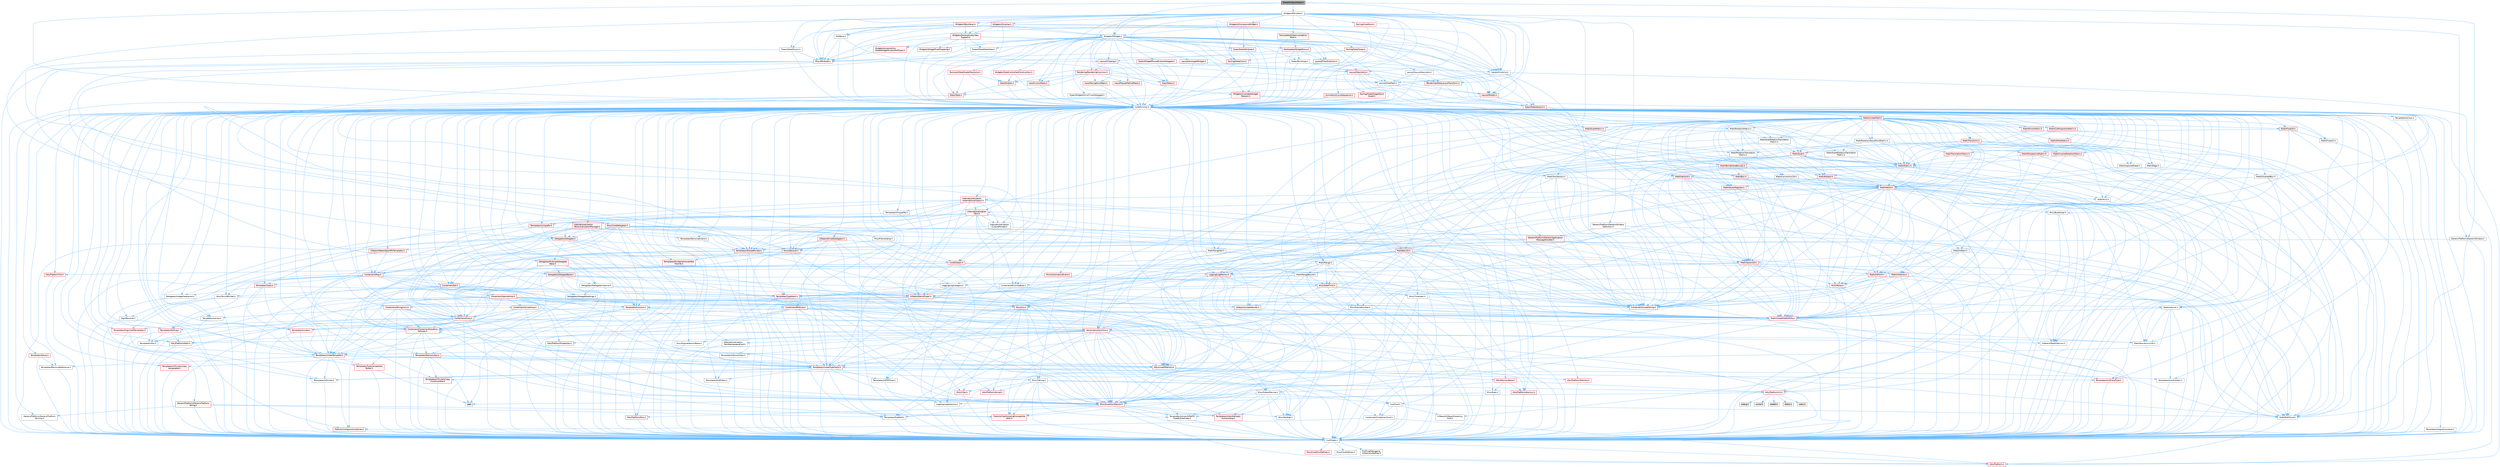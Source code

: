 digraph "SlateWindowHelper.h"
{
 // INTERACTIVE_SVG=YES
 // LATEX_PDF_SIZE
  bgcolor="transparent";
  edge [fontname=Helvetica,fontsize=10,labelfontname=Helvetica,labelfontsize=10];
  node [fontname=Helvetica,fontsize=10,shape=box,height=0.2,width=0.4];
  Node1 [id="Node000001",label="SlateWindowHelper.h",height=0.2,width=0.4,color="gray40", fillcolor="grey60", style="filled", fontcolor="black",tooltip=" "];
  Node1 -> Node2 [id="edge1_Node000001_Node000002",color="steelblue1",style="solid",tooltip=" "];
  Node2 [id="Node000002",label="CoreMinimal.h",height=0.2,width=0.4,color="grey40", fillcolor="white", style="filled",URL="$d7/d67/CoreMinimal_8h.html",tooltip=" "];
  Node2 -> Node3 [id="edge2_Node000002_Node000003",color="steelblue1",style="solid",tooltip=" "];
  Node3 [id="Node000003",label="CoreTypes.h",height=0.2,width=0.4,color="grey40", fillcolor="white", style="filled",URL="$dc/dec/CoreTypes_8h.html",tooltip=" "];
  Node3 -> Node4 [id="edge3_Node000003_Node000004",color="steelblue1",style="solid",tooltip=" "];
  Node4 [id="Node000004",label="HAL/Platform.h",height=0.2,width=0.4,color="red", fillcolor="#FFF0F0", style="filled",URL="$d9/dd0/Platform_8h.html",tooltip=" "];
  Node3 -> Node14 [id="edge4_Node000003_Node000014",color="steelblue1",style="solid",tooltip=" "];
  Node14 [id="Node000014",label="ProfilingDebugging\l/UMemoryDefines.h",height=0.2,width=0.4,color="grey40", fillcolor="white", style="filled",URL="$d2/da2/UMemoryDefines_8h.html",tooltip=" "];
  Node3 -> Node15 [id="edge5_Node000003_Node000015",color="steelblue1",style="solid",tooltip=" "];
  Node15 [id="Node000015",label="Misc/CoreMiscDefines.h",height=0.2,width=0.4,color="red", fillcolor="#FFF0F0", style="filled",URL="$da/d38/CoreMiscDefines_8h.html",tooltip=" "];
  Node15 -> Node4 [id="edge6_Node000015_Node000004",color="steelblue1",style="solid",tooltip=" "];
  Node3 -> Node16 [id="edge7_Node000003_Node000016",color="steelblue1",style="solid",tooltip=" "];
  Node16 [id="Node000016",label="Misc/CoreDefines.h",height=0.2,width=0.4,color="grey40", fillcolor="white", style="filled",URL="$d3/dd2/CoreDefines_8h.html",tooltip=" "];
  Node2 -> Node17 [id="edge8_Node000002_Node000017",color="steelblue1",style="solid",tooltip=" "];
  Node17 [id="Node000017",label="CoreFwd.h",height=0.2,width=0.4,color="grey40", fillcolor="white", style="filled",URL="$d1/d1e/CoreFwd_8h.html",tooltip=" "];
  Node17 -> Node3 [id="edge9_Node000017_Node000003",color="steelblue1",style="solid",tooltip=" "];
  Node17 -> Node18 [id="edge10_Node000017_Node000018",color="steelblue1",style="solid",tooltip=" "];
  Node18 [id="Node000018",label="Containers/ContainersFwd.h",height=0.2,width=0.4,color="grey40", fillcolor="white", style="filled",URL="$d4/d0a/ContainersFwd_8h.html",tooltip=" "];
  Node18 -> Node4 [id="edge11_Node000018_Node000004",color="steelblue1",style="solid",tooltip=" "];
  Node18 -> Node3 [id="edge12_Node000018_Node000003",color="steelblue1",style="solid",tooltip=" "];
  Node18 -> Node19 [id="edge13_Node000018_Node000019",color="steelblue1",style="solid",tooltip=" "];
  Node19 [id="Node000019",label="Traits/IsContiguousContainer.h",height=0.2,width=0.4,color="red", fillcolor="#FFF0F0", style="filled",URL="$d5/d3c/IsContiguousContainer_8h.html",tooltip=" "];
  Node19 -> Node3 [id="edge14_Node000019_Node000003",color="steelblue1",style="solid",tooltip=" "];
  Node17 -> Node22 [id="edge15_Node000017_Node000022",color="steelblue1",style="solid",tooltip=" "];
  Node22 [id="Node000022",label="Math/MathFwd.h",height=0.2,width=0.4,color="grey40", fillcolor="white", style="filled",URL="$d2/d10/MathFwd_8h.html",tooltip=" "];
  Node22 -> Node4 [id="edge16_Node000022_Node000004",color="steelblue1",style="solid",tooltip=" "];
  Node17 -> Node23 [id="edge17_Node000017_Node000023",color="steelblue1",style="solid",tooltip=" "];
  Node23 [id="Node000023",label="UObject/UObjectHierarchy\lFwd.h",height=0.2,width=0.4,color="grey40", fillcolor="white", style="filled",URL="$d3/d13/UObjectHierarchyFwd_8h.html",tooltip=" "];
  Node2 -> Node23 [id="edge18_Node000002_Node000023",color="steelblue1",style="solid",tooltip=" "];
  Node2 -> Node18 [id="edge19_Node000002_Node000018",color="steelblue1",style="solid",tooltip=" "];
  Node2 -> Node24 [id="edge20_Node000002_Node000024",color="steelblue1",style="solid",tooltip=" "];
  Node24 [id="Node000024",label="Misc/VarArgs.h",height=0.2,width=0.4,color="grey40", fillcolor="white", style="filled",URL="$d5/d6f/VarArgs_8h.html",tooltip=" "];
  Node24 -> Node3 [id="edge21_Node000024_Node000003",color="steelblue1",style="solid",tooltip=" "];
  Node2 -> Node25 [id="edge22_Node000002_Node000025",color="steelblue1",style="solid",tooltip=" "];
  Node25 [id="Node000025",label="Logging/LogVerbosity.h",height=0.2,width=0.4,color="grey40", fillcolor="white", style="filled",URL="$d2/d8f/LogVerbosity_8h.html",tooltip=" "];
  Node25 -> Node3 [id="edge23_Node000025_Node000003",color="steelblue1",style="solid",tooltip=" "];
  Node2 -> Node26 [id="edge24_Node000002_Node000026",color="steelblue1",style="solid",tooltip=" "];
  Node26 [id="Node000026",label="Misc/OutputDevice.h",height=0.2,width=0.4,color="grey40", fillcolor="white", style="filled",URL="$d7/d32/OutputDevice_8h.html",tooltip=" "];
  Node26 -> Node17 [id="edge25_Node000026_Node000017",color="steelblue1",style="solid",tooltip=" "];
  Node26 -> Node3 [id="edge26_Node000026_Node000003",color="steelblue1",style="solid",tooltip=" "];
  Node26 -> Node25 [id="edge27_Node000026_Node000025",color="steelblue1",style="solid",tooltip=" "];
  Node26 -> Node24 [id="edge28_Node000026_Node000024",color="steelblue1",style="solid",tooltip=" "];
  Node26 -> Node27 [id="edge29_Node000026_Node000027",color="steelblue1",style="solid",tooltip=" "];
  Node27 [id="Node000027",label="Templates/IsArrayOrRefOf\lTypeByPredicate.h",height=0.2,width=0.4,color="grey40", fillcolor="white", style="filled",URL="$d6/da1/IsArrayOrRefOfTypeByPredicate_8h.html",tooltip=" "];
  Node27 -> Node3 [id="edge30_Node000027_Node000003",color="steelblue1",style="solid",tooltip=" "];
  Node26 -> Node28 [id="edge31_Node000026_Node000028",color="steelblue1",style="solid",tooltip=" "];
  Node28 [id="Node000028",label="Templates/IsValidVariadic\lFunctionArg.h",height=0.2,width=0.4,color="red", fillcolor="#FFF0F0", style="filled",URL="$d0/dc8/IsValidVariadicFunctionArg_8h.html",tooltip=" "];
  Node28 -> Node3 [id="edge32_Node000028_Node000003",color="steelblue1",style="solid",tooltip=" "];
  Node26 -> Node30 [id="edge33_Node000026_Node000030",color="steelblue1",style="solid",tooltip=" "];
  Node30 [id="Node000030",label="Traits/IsCharEncodingCompatible\lWith.h",height=0.2,width=0.4,color="red", fillcolor="#FFF0F0", style="filled",URL="$df/dd1/IsCharEncodingCompatibleWith_8h.html",tooltip=" "];
  Node2 -> Node32 [id="edge34_Node000002_Node000032",color="steelblue1",style="solid",tooltip=" "];
  Node32 [id="Node000032",label="HAL/PlatformCrt.h",height=0.2,width=0.4,color="red", fillcolor="#FFF0F0", style="filled",URL="$d8/d75/PlatformCrt_8h.html",tooltip=" "];
  Node32 -> Node33 [id="edge35_Node000032_Node000033",color="steelblue1",style="solid",tooltip=" "];
  Node33 [id="Node000033",label="new",height=0.2,width=0.4,color="grey60", fillcolor="#E0E0E0", style="filled",tooltip=" "];
  Node32 -> Node34 [id="edge36_Node000032_Node000034",color="steelblue1",style="solid",tooltip=" "];
  Node34 [id="Node000034",label="wchar.h",height=0.2,width=0.4,color="grey60", fillcolor="#E0E0E0", style="filled",tooltip=" "];
  Node32 -> Node35 [id="edge37_Node000032_Node000035",color="steelblue1",style="solid",tooltip=" "];
  Node35 [id="Node000035",label="stddef.h",height=0.2,width=0.4,color="grey60", fillcolor="#E0E0E0", style="filled",tooltip=" "];
  Node32 -> Node36 [id="edge38_Node000032_Node000036",color="steelblue1",style="solid",tooltip=" "];
  Node36 [id="Node000036",label="stdlib.h",height=0.2,width=0.4,color="grey60", fillcolor="#E0E0E0", style="filled",tooltip=" "];
  Node32 -> Node37 [id="edge39_Node000032_Node000037",color="steelblue1",style="solid",tooltip=" "];
  Node37 [id="Node000037",label="stdio.h",height=0.2,width=0.4,color="grey60", fillcolor="#E0E0E0", style="filled",tooltip=" "];
  Node32 -> Node38 [id="edge40_Node000032_Node000038",color="steelblue1",style="solid",tooltip=" "];
  Node38 [id="Node000038",label="stdarg.h",height=0.2,width=0.4,color="grey60", fillcolor="#E0E0E0", style="filled",tooltip=" "];
  Node2 -> Node42 [id="edge41_Node000002_Node000042",color="steelblue1",style="solid",tooltip=" "];
  Node42 [id="Node000042",label="HAL/PlatformMisc.h",height=0.2,width=0.4,color="red", fillcolor="#FFF0F0", style="filled",URL="$d0/df5/PlatformMisc_8h.html",tooltip=" "];
  Node42 -> Node3 [id="edge42_Node000042_Node000003",color="steelblue1",style="solid",tooltip=" "];
  Node2 -> Node61 [id="edge43_Node000002_Node000061",color="steelblue1",style="solid",tooltip=" "];
  Node61 [id="Node000061",label="Misc/AssertionMacros.h",height=0.2,width=0.4,color="red", fillcolor="#FFF0F0", style="filled",URL="$d0/dfa/AssertionMacros_8h.html",tooltip=" "];
  Node61 -> Node3 [id="edge44_Node000061_Node000003",color="steelblue1",style="solid",tooltip=" "];
  Node61 -> Node4 [id="edge45_Node000061_Node000004",color="steelblue1",style="solid",tooltip=" "];
  Node61 -> Node42 [id="edge46_Node000061_Node000042",color="steelblue1",style="solid",tooltip=" "];
  Node61 -> Node62 [id="edge47_Node000061_Node000062",color="steelblue1",style="solid",tooltip=" "];
  Node62 [id="Node000062",label="Templates/EnableIf.h",height=0.2,width=0.4,color="grey40", fillcolor="white", style="filled",URL="$d7/d60/EnableIf_8h.html",tooltip=" "];
  Node62 -> Node3 [id="edge48_Node000062_Node000003",color="steelblue1",style="solid",tooltip=" "];
  Node61 -> Node27 [id="edge49_Node000061_Node000027",color="steelblue1",style="solid",tooltip=" "];
  Node61 -> Node28 [id="edge50_Node000061_Node000028",color="steelblue1",style="solid",tooltip=" "];
  Node61 -> Node30 [id="edge51_Node000061_Node000030",color="steelblue1",style="solid",tooltip=" "];
  Node61 -> Node24 [id="edge52_Node000061_Node000024",color="steelblue1",style="solid",tooltip=" "];
  Node2 -> Node70 [id="edge53_Node000002_Node000070",color="steelblue1",style="solid",tooltip=" "];
  Node70 [id="Node000070",label="Templates/IsPointer.h",height=0.2,width=0.4,color="grey40", fillcolor="white", style="filled",URL="$d7/d05/IsPointer_8h.html",tooltip=" "];
  Node70 -> Node3 [id="edge54_Node000070_Node000003",color="steelblue1",style="solid",tooltip=" "];
  Node2 -> Node71 [id="edge55_Node000002_Node000071",color="steelblue1",style="solid",tooltip=" "];
  Node71 [id="Node000071",label="HAL/PlatformMemory.h",height=0.2,width=0.4,color="red", fillcolor="#FFF0F0", style="filled",URL="$de/d68/PlatformMemory_8h.html",tooltip=" "];
  Node71 -> Node3 [id="edge56_Node000071_Node000003",color="steelblue1",style="solid",tooltip=" "];
  Node2 -> Node54 [id="edge57_Node000002_Node000054",color="steelblue1",style="solid",tooltip=" "];
  Node54 [id="Node000054",label="HAL/PlatformAtomics.h",height=0.2,width=0.4,color="red", fillcolor="#FFF0F0", style="filled",URL="$d3/d36/PlatformAtomics_8h.html",tooltip=" "];
  Node54 -> Node3 [id="edge58_Node000054_Node000003",color="steelblue1",style="solid",tooltip=" "];
  Node2 -> Node76 [id="edge59_Node000002_Node000076",color="steelblue1",style="solid",tooltip=" "];
  Node76 [id="Node000076",label="Misc/Exec.h",height=0.2,width=0.4,color="grey40", fillcolor="white", style="filled",URL="$de/ddb/Exec_8h.html",tooltip=" "];
  Node76 -> Node3 [id="edge60_Node000076_Node000003",color="steelblue1",style="solid",tooltip=" "];
  Node76 -> Node61 [id="edge61_Node000076_Node000061",color="steelblue1",style="solid",tooltip=" "];
  Node2 -> Node77 [id="edge62_Node000002_Node000077",color="steelblue1",style="solid",tooltip=" "];
  Node77 [id="Node000077",label="HAL/MemoryBase.h",height=0.2,width=0.4,color="red", fillcolor="#FFF0F0", style="filled",URL="$d6/d9f/MemoryBase_8h.html",tooltip=" "];
  Node77 -> Node3 [id="edge63_Node000077_Node000003",color="steelblue1",style="solid",tooltip=" "];
  Node77 -> Node54 [id="edge64_Node000077_Node000054",color="steelblue1",style="solid",tooltip=" "];
  Node77 -> Node32 [id="edge65_Node000077_Node000032",color="steelblue1",style="solid",tooltip=" "];
  Node77 -> Node76 [id="edge66_Node000077_Node000076",color="steelblue1",style="solid",tooltip=" "];
  Node77 -> Node26 [id="edge67_Node000077_Node000026",color="steelblue1",style="solid",tooltip=" "];
  Node2 -> Node87 [id="edge68_Node000002_Node000087",color="steelblue1",style="solid",tooltip=" "];
  Node87 [id="Node000087",label="HAL/UnrealMemory.h",height=0.2,width=0.4,color="red", fillcolor="#FFF0F0", style="filled",URL="$d9/d96/UnrealMemory_8h.html",tooltip=" "];
  Node87 -> Node3 [id="edge69_Node000087_Node000003",color="steelblue1",style="solid",tooltip=" "];
  Node87 -> Node77 [id="edge70_Node000087_Node000077",color="steelblue1",style="solid",tooltip=" "];
  Node87 -> Node71 [id="edge71_Node000087_Node000071",color="steelblue1",style="solid",tooltip=" "];
  Node87 -> Node70 [id="edge72_Node000087_Node000070",color="steelblue1",style="solid",tooltip=" "];
  Node2 -> Node89 [id="edge73_Node000002_Node000089",color="steelblue1",style="solid",tooltip=" "];
  Node89 [id="Node000089",label="Templates/IsArithmetic.h",height=0.2,width=0.4,color="grey40", fillcolor="white", style="filled",URL="$d2/d5d/IsArithmetic_8h.html",tooltip=" "];
  Node89 -> Node3 [id="edge74_Node000089_Node000003",color="steelblue1",style="solid",tooltip=" "];
  Node2 -> Node83 [id="edge75_Node000002_Node000083",color="steelblue1",style="solid",tooltip=" "];
  Node83 [id="Node000083",label="Templates/AndOrNot.h",height=0.2,width=0.4,color="grey40", fillcolor="white", style="filled",URL="$db/d0a/AndOrNot_8h.html",tooltip=" "];
  Node83 -> Node3 [id="edge76_Node000083_Node000003",color="steelblue1",style="solid",tooltip=" "];
  Node2 -> Node90 [id="edge77_Node000002_Node000090",color="steelblue1",style="solid",tooltip=" "];
  Node90 [id="Node000090",label="Templates/IsPODType.h",height=0.2,width=0.4,color="grey40", fillcolor="white", style="filled",URL="$d7/db1/IsPODType_8h.html",tooltip=" "];
  Node90 -> Node3 [id="edge78_Node000090_Node000003",color="steelblue1",style="solid",tooltip=" "];
  Node2 -> Node91 [id="edge79_Node000002_Node000091",color="steelblue1",style="solid",tooltip=" "];
  Node91 [id="Node000091",label="Templates/IsUECoreType.h",height=0.2,width=0.4,color="red", fillcolor="#FFF0F0", style="filled",URL="$d1/db8/IsUECoreType_8h.html",tooltip=" "];
  Node91 -> Node3 [id="edge80_Node000091_Node000003",color="steelblue1",style="solid",tooltip=" "];
  Node2 -> Node84 [id="edge81_Node000002_Node000084",color="steelblue1",style="solid",tooltip=" "];
  Node84 [id="Node000084",label="Templates/IsTriviallyCopy\lConstructible.h",height=0.2,width=0.4,color="red", fillcolor="#FFF0F0", style="filled",URL="$d3/d78/IsTriviallyCopyConstructible_8h.html",tooltip=" "];
  Node84 -> Node3 [id="edge82_Node000084_Node000003",color="steelblue1",style="solid",tooltip=" "];
  Node2 -> Node92 [id="edge83_Node000002_Node000092",color="steelblue1",style="solid",tooltip=" "];
  Node92 [id="Node000092",label="Templates/UnrealTypeTraits.h",height=0.2,width=0.4,color="red", fillcolor="#FFF0F0", style="filled",URL="$d2/d2d/UnrealTypeTraits_8h.html",tooltip=" "];
  Node92 -> Node3 [id="edge84_Node000092_Node000003",color="steelblue1",style="solid",tooltip=" "];
  Node92 -> Node70 [id="edge85_Node000092_Node000070",color="steelblue1",style="solid",tooltip=" "];
  Node92 -> Node61 [id="edge86_Node000092_Node000061",color="steelblue1",style="solid",tooltip=" "];
  Node92 -> Node83 [id="edge87_Node000092_Node000083",color="steelblue1",style="solid",tooltip=" "];
  Node92 -> Node62 [id="edge88_Node000092_Node000062",color="steelblue1",style="solid",tooltip=" "];
  Node92 -> Node89 [id="edge89_Node000092_Node000089",color="steelblue1",style="solid",tooltip=" "];
  Node92 -> Node90 [id="edge90_Node000092_Node000090",color="steelblue1",style="solid",tooltip=" "];
  Node92 -> Node91 [id="edge91_Node000092_Node000091",color="steelblue1",style="solid",tooltip=" "];
  Node92 -> Node84 [id="edge92_Node000092_Node000084",color="steelblue1",style="solid",tooltip=" "];
  Node2 -> Node62 [id="edge93_Node000002_Node000062",color="steelblue1",style="solid",tooltip=" "];
  Node2 -> Node94 [id="edge94_Node000002_Node000094",color="steelblue1",style="solid",tooltip=" "];
  Node94 [id="Node000094",label="Templates/RemoveReference.h",height=0.2,width=0.4,color="grey40", fillcolor="white", style="filled",URL="$da/dbe/RemoveReference_8h.html",tooltip=" "];
  Node94 -> Node3 [id="edge95_Node000094_Node000003",color="steelblue1",style="solid",tooltip=" "];
  Node2 -> Node95 [id="edge96_Node000002_Node000095",color="steelblue1",style="solid",tooltip=" "];
  Node95 [id="Node000095",label="Templates/IntegralConstant.h",height=0.2,width=0.4,color="grey40", fillcolor="white", style="filled",URL="$db/d1b/IntegralConstant_8h.html",tooltip=" "];
  Node95 -> Node3 [id="edge97_Node000095_Node000003",color="steelblue1",style="solid",tooltip=" "];
  Node2 -> Node96 [id="edge98_Node000002_Node000096",color="steelblue1",style="solid",tooltip=" "];
  Node96 [id="Node000096",label="Templates/IsClass.h",height=0.2,width=0.4,color="grey40", fillcolor="white", style="filled",URL="$db/dcb/IsClass_8h.html",tooltip=" "];
  Node96 -> Node3 [id="edge99_Node000096_Node000003",color="steelblue1",style="solid",tooltip=" "];
  Node2 -> Node97 [id="edge100_Node000002_Node000097",color="steelblue1",style="solid",tooltip=" "];
  Node97 [id="Node000097",label="Templates/TypeCompatible\lBytes.h",height=0.2,width=0.4,color="red", fillcolor="#FFF0F0", style="filled",URL="$df/d0a/TypeCompatibleBytes_8h.html",tooltip=" "];
  Node97 -> Node3 [id="edge101_Node000097_Node000003",color="steelblue1",style="solid",tooltip=" "];
  Node97 -> Node33 [id="edge102_Node000097_Node000033",color="steelblue1",style="solid",tooltip=" "];
  Node2 -> Node19 [id="edge103_Node000002_Node000019",color="steelblue1",style="solid",tooltip=" "];
  Node2 -> Node98 [id="edge104_Node000002_Node000098",color="steelblue1",style="solid",tooltip=" "];
  Node98 [id="Node000098",label="Templates/UnrealTemplate.h",height=0.2,width=0.4,color="red", fillcolor="#FFF0F0", style="filled",URL="$d4/d24/UnrealTemplate_8h.html",tooltip=" "];
  Node98 -> Node3 [id="edge105_Node000098_Node000003",color="steelblue1",style="solid",tooltip=" "];
  Node98 -> Node70 [id="edge106_Node000098_Node000070",color="steelblue1",style="solid",tooltip=" "];
  Node98 -> Node87 [id="edge107_Node000098_Node000087",color="steelblue1",style="solid",tooltip=" "];
  Node98 -> Node92 [id="edge108_Node000098_Node000092",color="steelblue1",style="solid",tooltip=" "];
  Node98 -> Node94 [id="edge109_Node000098_Node000094",color="steelblue1",style="solid",tooltip=" "];
  Node98 -> Node97 [id="edge110_Node000098_Node000097",color="steelblue1",style="solid",tooltip=" "];
  Node98 -> Node19 [id="edge111_Node000098_Node000019",color="steelblue1",style="solid",tooltip=" "];
  Node2 -> Node47 [id="edge112_Node000002_Node000047",color="steelblue1",style="solid",tooltip=" "];
  Node47 [id="Node000047",label="Math/NumericLimits.h",height=0.2,width=0.4,color="grey40", fillcolor="white", style="filled",URL="$df/d1b/NumericLimits_8h.html",tooltip=" "];
  Node47 -> Node3 [id="edge113_Node000047_Node000003",color="steelblue1",style="solid",tooltip=" "];
  Node2 -> Node102 [id="edge114_Node000002_Node000102",color="steelblue1",style="solid",tooltip=" "];
  Node102 [id="Node000102",label="HAL/PlatformMath.h",height=0.2,width=0.4,color="red", fillcolor="#FFF0F0", style="filled",URL="$dc/d53/PlatformMath_8h.html",tooltip=" "];
  Node102 -> Node3 [id="edge115_Node000102_Node000003",color="steelblue1",style="solid",tooltip=" "];
  Node2 -> Node85 [id="edge116_Node000002_Node000085",color="steelblue1",style="solid",tooltip=" "];
  Node85 [id="Node000085",label="Templates/IsTriviallyCopy\lAssignable.h",height=0.2,width=0.4,color="red", fillcolor="#FFF0F0", style="filled",URL="$d2/df2/IsTriviallyCopyAssignable_8h.html",tooltip=" "];
  Node85 -> Node3 [id="edge117_Node000085_Node000003",color="steelblue1",style="solid",tooltip=" "];
  Node2 -> Node110 [id="edge118_Node000002_Node000110",color="steelblue1",style="solid",tooltip=" "];
  Node110 [id="Node000110",label="Templates/MemoryOps.h",height=0.2,width=0.4,color="red", fillcolor="#FFF0F0", style="filled",URL="$db/dea/MemoryOps_8h.html",tooltip=" "];
  Node110 -> Node3 [id="edge119_Node000110_Node000003",color="steelblue1",style="solid",tooltip=" "];
  Node110 -> Node87 [id="edge120_Node000110_Node000087",color="steelblue1",style="solid",tooltip=" "];
  Node110 -> Node85 [id="edge121_Node000110_Node000085",color="steelblue1",style="solid",tooltip=" "];
  Node110 -> Node84 [id="edge122_Node000110_Node000084",color="steelblue1",style="solid",tooltip=" "];
  Node110 -> Node92 [id="edge123_Node000110_Node000092",color="steelblue1",style="solid",tooltip=" "];
  Node110 -> Node33 [id="edge124_Node000110_Node000033",color="steelblue1",style="solid",tooltip=" "];
  Node2 -> Node111 [id="edge125_Node000002_Node000111",color="steelblue1",style="solid",tooltip=" "];
  Node111 [id="Node000111",label="Containers/ContainerAllocation\lPolicies.h",height=0.2,width=0.4,color="red", fillcolor="#FFF0F0", style="filled",URL="$d7/dff/ContainerAllocationPolicies_8h.html",tooltip=" "];
  Node111 -> Node3 [id="edge126_Node000111_Node000003",color="steelblue1",style="solid",tooltip=" "];
  Node111 -> Node111 [id="edge127_Node000111_Node000111",color="steelblue1",style="solid",tooltip=" "];
  Node111 -> Node102 [id="edge128_Node000111_Node000102",color="steelblue1",style="solid",tooltip=" "];
  Node111 -> Node87 [id="edge129_Node000111_Node000087",color="steelblue1",style="solid",tooltip=" "];
  Node111 -> Node47 [id="edge130_Node000111_Node000047",color="steelblue1",style="solid",tooltip=" "];
  Node111 -> Node61 [id="edge131_Node000111_Node000061",color="steelblue1",style="solid",tooltip=" "];
  Node111 -> Node110 [id="edge132_Node000111_Node000110",color="steelblue1",style="solid",tooltip=" "];
  Node111 -> Node97 [id="edge133_Node000111_Node000097",color="steelblue1",style="solid",tooltip=" "];
  Node2 -> Node114 [id="edge134_Node000002_Node000114",color="steelblue1",style="solid",tooltip=" "];
  Node114 [id="Node000114",label="Templates/IsEnumClass.h",height=0.2,width=0.4,color="grey40", fillcolor="white", style="filled",URL="$d7/d15/IsEnumClass_8h.html",tooltip=" "];
  Node114 -> Node3 [id="edge135_Node000114_Node000003",color="steelblue1",style="solid",tooltip=" "];
  Node114 -> Node83 [id="edge136_Node000114_Node000083",color="steelblue1",style="solid",tooltip=" "];
  Node2 -> Node115 [id="edge137_Node000002_Node000115",color="steelblue1",style="solid",tooltip=" "];
  Node115 [id="Node000115",label="HAL/PlatformProperties.h",height=0.2,width=0.4,color="red", fillcolor="#FFF0F0", style="filled",URL="$d9/db0/PlatformProperties_8h.html",tooltip=" "];
  Node115 -> Node3 [id="edge138_Node000115_Node000003",color="steelblue1",style="solid",tooltip=" "];
  Node2 -> Node118 [id="edge139_Node000002_Node000118",color="steelblue1",style="solid",tooltip=" "];
  Node118 [id="Node000118",label="Misc/EngineVersionBase.h",height=0.2,width=0.4,color="grey40", fillcolor="white", style="filled",URL="$d5/d2b/EngineVersionBase_8h.html",tooltip=" "];
  Node118 -> Node3 [id="edge140_Node000118_Node000003",color="steelblue1",style="solid",tooltip=" "];
  Node2 -> Node119 [id="edge141_Node000002_Node000119",color="steelblue1",style="solid",tooltip=" "];
  Node119 [id="Node000119",label="Internationalization\l/TextNamespaceFwd.h",height=0.2,width=0.4,color="grey40", fillcolor="white", style="filled",URL="$d8/d97/TextNamespaceFwd_8h.html",tooltip=" "];
  Node119 -> Node3 [id="edge142_Node000119_Node000003",color="steelblue1",style="solid",tooltip=" "];
  Node2 -> Node120 [id="edge143_Node000002_Node000120",color="steelblue1",style="solid",tooltip=" "];
  Node120 [id="Node000120",label="Serialization/Archive.h",height=0.2,width=0.4,color="red", fillcolor="#FFF0F0", style="filled",URL="$d7/d3b/Archive_8h.html",tooltip=" "];
  Node120 -> Node17 [id="edge144_Node000120_Node000017",color="steelblue1",style="solid",tooltip=" "];
  Node120 -> Node3 [id="edge145_Node000120_Node000003",color="steelblue1",style="solid",tooltip=" "];
  Node120 -> Node115 [id="edge146_Node000120_Node000115",color="steelblue1",style="solid",tooltip=" "];
  Node120 -> Node119 [id="edge147_Node000120_Node000119",color="steelblue1",style="solid",tooltip=" "];
  Node120 -> Node22 [id="edge148_Node000120_Node000022",color="steelblue1",style="solid",tooltip=" "];
  Node120 -> Node61 [id="edge149_Node000120_Node000061",color="steelblue1",style="solid",tooltip=" "];
  Node120 -> Node118 [id="edge150_Node000120_Node000118",color="steelblue1",style="solid",tooltip=" "];
  Node120 -> Node24 [id="edge151_Node000120_Node000024",color="steelblue1",style="solid",tooltip=" "];
  Node120 -> Node62 [id="edge152_Node000120_Node000062",color="steelblue1",style="solid",tooltip=" "];
  Node120 -> Node27 [id="edge153_Node000120_Node000027",color="steelblue1",style="solid",tooltip=" "];
  Node120 -> Node114 [id="edge154_Node000120_Node000114",color="steelblue1",style="solid",tooltip=" "];
  Node120 -> Node28 [id="edge155_Node000120_Node000028",color="steelblue1",style="solid",tooltip=" "];
  Node120 -> Node98 [id="edge156_Node000120_Node000098",color="steelblue1",style="solid",tooltip=" "];
  Node120 -> Node30 [id="edge157_Node000120_Node000030",color="steelblue1",style="solid",tooltip=" "];
  Node120 -> Node123 [id="edge158_Node000120_Node000123",color="steelblue1",style="solid",tooltip=" "];
  Node123 [id="Node000123",label="UObject/ObjectVersion.h",height=0.2,width=0.4,color="grey40", fillcolor="white", style="filled",URL="$da/d63/ObjectVersion_8h.html",tooltip=" "];
  Node123 -> Node3 [id="edge159_Node000123_Node000003",color="steelblue1",style="solid",tooltip=" "];
  Node2 -> Node124 [id="edge160_Node000002_Node000124",color="steelblue1",style="solid",tooltip=" "];
  Node124 [id="Node000124",label="Templates/Less.h",height=0.2,width=0.4,color="grey40", fillcolor="white", style="filled",URL="$de/dc8/Less_8h.html",tooltip=" "];
  Node124 -> Node3 [id="edge161_Node000124_Node000003",color="steelblue1",style="solid",tooltip=" "];
  Node124 -> Node98 [id="edge162_Node000124_Node000098",color="steelblue1",style="solid",tooltip=" "];
  Node2 -> Node125 [id="edge163_Node000002_Node000125",color="steelblue1",style="solid",tooltip=" "];
  Node125 [id="Node000125",label="Templates/Sorting.h",height=0.2,width=0.4,color="red", fillcolor="#FFF0F0", style="filled",URL="$d3/d9e/Sorting_8h.html",tooltip=" "];
  Node125 -> Node3 [id="edge164_Node000125_Node000003",color="steelblue1",style="solid",tooltip=" "];
  Node125 -> Node102 [id="edge165_Node000125_Node000102",color="steelblue1",style="solid",tooltip=" "];
  Node125 -> Node124 [id="edge166_Node000125_Node000124",color="steelblue1",style="solid",tooltip=" "];
  Node2 -> Node136 [id="edge167_Node000002_Node000136",color="steelblue1",style="solid",tooltip=" "];
  Node136 [id="Node000136",label="Misc/Char.h",height=0.2,width=0.4,color="red", fillcolor="#FFF0F0", style="filled",URL="$d0/d58/Char_8h.html",tooltip=" "];
  Node136 -> Node3 [id="edge168_Node000136_Node000003",color="steelblue1",style="solid",tooltip=" "];
  Node2 -> Node139 [id="edge169_Node000002_Node000139",color="steelblue1",style="solid",tooltip=" "];
  Node139 [id="Node000139",label="GenericPlatform/GenericPlatform\lStricmp.h",height=0.2,width=0.4,color="grey40", fillcolor="white", style="filled",URL="$d2/d86/GenericPlatformStricmp_8h.html",tooltip=" "];
  Node139 -> Node3 [id="edge170_Node000139_Node000003",color="steelblue1",style="solid",tooltip=" "];
  Node2 -> Node140 [id="edge171_Node000002_Node000140",color="steelblue1",style="solid",tooltip=" "];
  Node140 [id="Node000140",label="GenericPlatform/GenericPlatform\lString.h",height=0.2,width=0.4,color="red", fillcolor="#FFF0F0", style="filled",URL="$dd/d20/GenericPlatformString_8h.html",tooltip=" "];
  Node140 -> Node3 [id="edge172_Node000140_Node000003",color="steelblue1",style="solid",tooltip=" "];
  Node140 -> Node139 [id="edge173_Node000140_Node000139",color="steelblue1",style="solid",tooltip=" "];
  Node140 -> Node62 [id="edge174_Node000140_Node000062",color="steelblue1",style="solid",tooltip=" "];
  Node140 -> Node30 [id="edge175_Node000140_Node000030",color="steelblue1",style="solid",tooltip=" "];
  Node2 -> Node73 [id="edge176_Node000002_Node000073",color="steelblue1",style="solid",tooltip=" "];
  Node73 [id="Node000073",label="HAL/PlatformString.h",height=0.2,width=0.4,color="red", fillcolor="#FFF0F0", style="filled",URL="$db/db5/PlatformString_8h.html",tooltip=" "];
  Node73 -> Node3 [id="edge177_Node000073_Node000003",color="steelblue1",style="solid",tooltip=" "];
  Node2 -> Node143 [id="edge178_Node000002_Node000143",color="steelblue1",style="solid",tooltip=" "];
  Node143 [id="Node000143",label="Misc/CString.h",height=0.2,width=0.4,color="grey40", fillcolor="white", style="filled",URL="$d2/d49/CString_8h.html",tooltip=" "];
  Node143 -> Node3 [id="edge179_Node000143_Node000003",color="steelblue1",style="solid",tooltip=" "];
  Node143 -> Node32 [id="edge180_Node000143_Node000032",color="steelblue1",style="solid",tooltip=" "];
  Node143 -> Node73 [id="edge181_Node000143_Node000073",color="steelblue1",style="solid",tooltip=" "];
  Node143 -> Node61 [id="edge182_Node000143_Node000061",color="steelblue1",style="solid",tooltip=" "];
  Node143 -> Node136 [id="edge183_Node000143_Node000136",color="steelblue1",style="solid",tooltip=" "];
  Node143 -> Node24 [id="edge184_Node000143_Node000024",color="steelblue1",style="solid",tooltip=" "];
  Node143 -> Node27 [id="edge185_Node000143_Node000027",color="steelblue1",style="solid",tooltip=" "];
  Node143 -> Node28 [id="edge186_Node000143_Node000028",color="steelblue1",style="solid",tooltip=" "];
  Node143 -> Node30 [id="edge187_Node000143_Node000030",color="steelblue1",style="solid",tooltip=" "];
  Node2 -> Node144 [id="edge188_Node000002_Node000144",color="steelblue1",style="solid",tooltip=" "];
  Node144 [id="Node000144",label="Misc/Crc.h",height=0.2,width=0.4,color="red", fillcolor="#FFF0F0", style="filled",URL="$d4/dd2/Crc_8h.html",tooltip=" "];
  Node144 -> Node3 [id="edge189_Node000144_Node000003",color="steelblue1",style="solid",tooltip=" "];
  Node144 -> Node73 [id="edge190_Node000144_Node000073",color="steelblue1",style="solid",tooltip=" "];
  Node144 -> Node61 [id="edge191_Node000144_Node000061",color="steelblue1",style="solid",tooltip=" "];
  Node144 -> Node143 [id="edge192_Node000144_Node000143",color="steelblue1",style="solid",tooltip=" "];
  Node144 -> Node136 [id="edge193_Node000144_Node000136",color="steelblue1",style="solid",tooltip=" "];
  Node144 -> Node92 [id="edge194_Node000144_Node000092",color="steelblue1",style="solid",tooltip=" "];
  Node2 -> Node135 [id="edge195_Node000002_Node000135",color="steelblue1",style="solid",tooltip=" "];
  Node135 [id="Node000135",label="Math/UnrealMathUtility.h",height=0.2,width=0.4,color="red", fillcolor="#FFF0F0", style="filled",URL="$db/db8/UnrealMathUtility_8h.html",tooltip=" "];
  Node135 -> Node3 [id="edge196_Node000135_Node000003",color="steelblue1",style="solid",tooltip=" "];
  Node135 -> Node61 [id="edge197_Node000135_Node000061",color="steelblue1",style="solid",tooltip=" "];
  Node135 -> Node102 [id="edge198_Node000135_Node000102",color="steelblue1",style="solid",tooltip=" "];
  Node135 -> Node22 [id="edge199_Node000135_Node000022",color="steelblue1",style="solid",tooltip=" "];
  Node2 -> Node145 [id="edge200_Node000002_Node000145",color="steelblue1",style="solid",tooltip=" "];
  Node145 [id="Node000145",label="Containers/UnrealString.h",height=0.2,width=0.4,color="red", fillcolor="#FFF0F0", style="filled",URL="$d5/dba/UnrealString_8h.html",tooltip=" "];
  Node2 -> Node149 [id="edge201_Node000002_Node000149",color="steelblue1",style="solid",tooltip=" "];
  Node149 [id="Node000149",label="Containers/Array.h",height=0.2,width=0.4,color="red", fillcolor="#FFF0F0", style="filled",URL="$df/dd0/Array_8h.html",tooltip=" "];
  Node149 -> Node3 [id="edge202_Node000149_Node000003",color="steelblue1",style="solid",tooltip=" "];
  Node149 -> Node61 [id="edge203_Node000149_Node000061",color="steelblue1",style="solid",tooltip=" "];
  Node149 -> Node87 [id="edge204_Node000149_Node000087",color="steelblue1",style="solid",tooltip=" "];
  Node149 -> Node92 [id="edge205_Node000149_Node000092",color="steelblue1",style="solid",tooltip=" "];
  Node149 -> Node98 [id="edge206_Node000149_Node000098",color="steelblue1",style="solid",tooltip=" "];
  Node149 -> Node111 [id="edge207_Node000149_Node000111",color="steelblue1",style="solid",tooltip=" "];
  Node149 -> Node120 [id="edge208_Node000149_Node000120",color="steelblue1",style="solid",tooltip=" "];
  Node149 -> Node128 [id="edge209_Node000149_Node000128",color="steelblue1",style="solid",tooltip=" "];
  Node128 [id="Node000128",label="Templates/Invoke.h",height=0.2,width=0.4,color="red", fillcolor="#FFF0F0", style="filled",URL="$d7/deb/Invoke_8h.html",tooltip=" "];
  Node128 -> Node3 [id="edge210_Node000128_Node000003",color="steelblue1",style="solid",tooltip=" "];
  Node128 -> Node98 [id="edge211_Node000128_Node000098",color="steelblue1",style="solid",tooltip=" "];
  Node149 -> Node124 [id="edge212_Node000149_Node000124",color="steelblue1",style="solid",tooltip=" "];
  Node149 -> Node125 [id="edge213_Node000149_Node000125",color="steelblue1",style="solid",tooltip=" "];
  Node149 -> Node172 [id="edge214_Node000149_Node000172",color="steelblue1",style="solid",tooltip=" "];
  Node172 [id="Node000172",label="Templates/AlignmentTemplates.h",height=0.2,width=0.4,color="red", fillcolor="#FFF0F0", style="filled",URL="$dd/d32/AlignmentTemplates_8h.html",tooltip=" "];
  Node172 -> Node3 [id="edge215_Node000172_Node000003",color="steelblue1",style="solid",tooltip=" "];
  Node172 -> Node70 [id="edge216_Node000172_Node000070",color="steelblue1",style="solid",tooltip=" "];
  Node2 -> Node173 [id="edge217_Node000002_Node000173",color="steelblue1",style="solid",tooltip=" "];
  Node173 [id="Node000173",label="Misc/FrameNumber.h",height=0.2,width=0.4,color="grey40", fillcolor="white", style="filled",URL="$dd/dbd/FrameNumber_8h.html",tooltip=" "];
  Node173 -> Node3 [id="edge218_Node000173_Node000003",color="steelblue1",style="solid",tooltip=" "];
  Node173 -> Node47 [id="edge219_Node000173_Node000047",color="steelblue1",style="solid",tooltip=" "];
  Node173 -> Node135 [id="edge220_Node000173_Node000135",color="steelblue1",style="solid",tooltip=" "];
  Node173 -> Node62 [id="edge221_Node000173_Node000062",color="steelblue1",style="solid",tooltip=" "];
  Node173 -> Node92 [id="edge222_Node000173_Node000092",color="steelblue1",style="solid",tooltip=" "];
  Node2 -> Node174 [id="edge223_Node000002_Node000174",color="steelblue1",style="solid",tooltip=" "];
  Node174 [id="Node000174",label="Misc/Timespan.h",height=0.2,width=0.4,color="grey40", fillcolor="white", style="filled",URL="$da/dd9/Timespan_8h.html",tooltip=" "];
  Node174 -> Node3 [id="edge224_Node000174_Node000003",color="steelblue1",style="solid",tooltip=" "];
  Node174 -> Node175 [id="edge225_Node000174_Node000175",color="steelblue1",style="solid",tooltip=" "];
  Node175 [id="Node000175",label="Math/Interval.h",height=0.2,width=0.4,color="grey40", fillcolor="white", style="filled",URL="$d1/d55/Interval_8h.html",tooltip=" "];
  Node175 -> Node3 [id="edge226_Node000175_Node000003",color="steelblue1",style="solid",tooltip=" "];
  Node175 -> Node89 [id="edge227_Node000175_Node000089",color="steelblue1",style="solid",tooltip=" "];
  Node175 -> Node92 [id="edge228_Node000175_Node000092",color="steelblue1",style="solid",tooltip=" "];
  Node175 -> Node47 [id="edge229_Node000175_Node000047",color="steelblue1",style="solid",tooltip=" "];
  Node175 -> Node135 [id="edge230_Node000175_Node000135",color="steelblue1",style="solid",tooltip=" "];
  Node174 -> Node135 [id="edge231_Node000174_Node000135",color="steelblue1",style="solid",tooltip=" "];
  Node174 -> Node61 [id="edge232_Node000174_Node000061",color="steelblue1",style="solid",tooltip=" "];
  Node2 -> Node176 [id="edge233_Node000002_Node000176",color="steelblue1",style="solid",tooltip=" "];
  Node176 [id="Node000176",label="Containers/StringConv.h",height=0.2,width=0.4,color="red", fillcolor="#FFF0F0", style="filled",URL="$d3/ddf/StringConv_8h.html",tooltip=" "];
  Node176 -> Node3 [id="edge234_Node000176_Node000003",color="steelblue1",style="solid",tooltip=" "];
  Node176 -> Node61 [id="edge235_Node000176_Node000061",color="steelblue1",style="solid",tooltip=" "];
  Node176 -> Node111 [id="edge236_Node000176_Node000111",color="steelblue1",style="solid",tooltip=" "];
  Node176 -> Node149 [id="edge237_Node000176_Node000149",color="steelblue1",style="solid",tooltip=" "];
  Node176 -> Node143 [id="edge238_Node000176_Node000143",color="steelblue1",style="solid",tooltip=" "];
  Node176 -> Node177 [id="edge239_Node000176_Node000177",color="steelblue1",style="solid",tooltip=" "];
  Node177 [id="Node000177",label="Templates/IsArray.h",height=0.2,width=0.4,color="grey40", fillcolor="white", style="filled",URL="$d8/d8d/IsArray_8h.html",tooltip=" "];
  Node177 -> Node3 [id="edge240_Node000177_Node000003",color="steelblue1",style="solid",tooltip=" "];
  Node176 -> Node98 [id="edge241_Node000176_Node000098",color="steelblue1",style="solid",tooltip=" "];
  Node176 -> Node92 [id="edge242_Node000176_Node000092",color="steelblue1",style="solid",tooltip=" "];
  Node176 -> Node30 [id="edge243_Node000176_Node000030",color="steelblue1",style="solid",tooltip=" "];
  Node176 -> Node19 [id="edge244_Node000176_Node000019",color="steelblue1",style="solid",tooltip=" "];
  Node2 -> Node178 [id="edge245_Node000002_Node000178",color="steelblue1",style="solid",tooltip=" "];
  Node178 [id="Node000178",label="UObject/UnrealNames.h",height=0.2,width=0.4,color="red", fillcolor="#FFF0F0", style="filled",URL="$d8/db1/UnrealNames_8h.html",tooltip=" "];
  Node178 -> Node3 [id="edge246_Node000178_Node000003",color="steelblue1",style="solid",tooltip=" "];
  Node2 -> Node180 [id="edge247_Node000002_Node000180",color="steelblue1",style="solid",tooltip=" "];
  Node180 [id="Node000180",label="UObject/NameTypes.h",height=0.2,width=0.4,color="red", fillcolor="#FFF0F0", style="filled",URL="$d6/d35/NameTypes_8h.html",tooltip=" "];
  Node180 -> Node3 [id="edge248_Node000180_Node000003",color="steelblue1",style="solid",tooltip=" "];
  Node180 -> Node61 [id="edge249_Node000180_Node000061",color="steelblue1",style="solid",tooltip=" "];
  Node180 -> Node87 [id="edge250_Node000180_Node000087",color="steelblue1",style="solid",tooltip=" "];
  Node180 -> Node92 [id="edge251_Node000180_Node000092",color="steelblue1",style="solid",tooltip=" "];
  Node180 -> Node98 [id="edge252_Node000180_Node000098",color="steelblue1",style="solid",tooltip=" "];
  Node180 -> Node145 [id="edge253_Node000180_Node000145",color="steelblue1",style="solid",tooltip=" "];
  Node180 -> Node176 [id="edge254_Node000180_Node000176",color="steelblue1",style="solid",tooltip=" "];
  Node180 -> Node178 [id="edge255_Node000180_Node000178",color="steelblue1",style="solid",tooltip=" "];
  Node2 -> Node188 [id="edge256_Node000002_Node000188",color="steelblue1",style="solid",tooltip=" "];
  Node188 [id="Node000188",label="Misc/Parse.h",height=0.2,width=0.4,color="red", fillcolor="#FFF0F0", style="filled",URL="$dc/d71/Parse_8h.html",tooltip=" "];
  Node188 -> Node145 [id="edge257_Node000188_Node000145",color="steelblue1",style="solid",tooltip=" "];
  Node188 -> Node3 [id="edge258_Node000188_Node000003",color="steelblue1",style="solid",tooltip=" "];
  Node188 -> Node32 [id="edge259_Node000188_Node000032",color="steelblue1",style="solid",tooltip=" "];
  Node188 -> Node189 [id="edge260_Node000188_Node000189",color="steelblue1",style="solid",tooltip=" "];
  Node189 [id="Node000189",label="Templates/Function.h",height=0.2,width=0.4,color="red", fillcolor="#FFF0F0", style="filled",URL="$df/df5/Function_8h.html",tooltip=" "];
  Node189 -> Node3 [id="edge261_Node000189_Node000003",color="steelblue1",style="solid",tooltip=" "];
  Node189 -> Node61 [id="edge262_Node000189_Node000061",color="steelblue1",style="solid",tooltip=" "];
  Node189 -> Node87 [id="edge263_Node000189_Node000087",color="steelblue1",style="solid",tooltip=" "];
  Node189 -> Node92 [id="edge264_Node000189_Node000092",color="steelblue1",style="solid",tooltip=" "];
  Node189 -> Node128 [id="edge265_Node000189_Node000128",color="steelblue1",style="solid",tooltip=" "];
  Node189 -> Node98 [id="edge266_Node000189_Node000098",color="steelblue1",style="solid",tooltip=" "];
  Node189 -> Node135 [id="edge267_Node000189_Node000135",color="steelblue1",style="solid",tooltip=" "];
  Node189 -> Node33 [id="edge268_Node000189_Node000033",color="steelblue1",style="solid",tooltip=" "];
  Node2 -> Node172 [id="edge269_Node000002_Node000172",color="steelblue1",style="solid",tooltip=" "];
  Node2 -> Node191 [id="edge270_Node000002_Node000191",color="steelblue1",style="solid",tooltip=" "];
  Node191 [id="Node000191",label="Misc/StructBuilder.h",height=0.2,width=0.4,color="grey40", fillcolor="white", style="filled",URL="$d9/db3/StructBuilder_8h.html",tooltip=" "];
  Node191 -> Node3 [id="edge271_Node000191_Node000003",color="steelblue1",style="solid",tooltip=" "];
  Node191 -> Node135 [id="edge272_Node000191_Node000135",color="steelblue1",style="solid",tooltip=" "];
  Node191 -> Node172 [id="edge273_Node000191_Node000172",color="steelblue1",style="solid",tooltip=" "];
  Node2 -> Node104 [id="edge274_Node000002_Node000104",color="steelblue1",style="solid",tooltip=" "];
  Node104 [id="Node000104",label="Templates/Decay.h",height=0.2,width=0.4,color="red", fillcolor="#FFF0F0", style="filled",URL="$dd/d0f/Decay_8h.html",tooltip=" "];
  Node104 -> Node3 [id="edge275_Node000104_Node000003",color="steelblue1",style="solid",tooltip=" "];
  Node104 -> Node94 [id="edge276_Node000104_Node000094",color="steelblue1",style="solid",tooltip=" "];
  Node2 -> Node192 [id="edge277_Node000002_Node000192",color="steelblue1",style="solid",tooltip=" "];
  Node192 [id="Node000192",label="Templates/PointerIsConvertible\lFromTo.h",height=0.2,width=0.4,color="red", fillcolor="#FFF0F0", style="filled",URL="$d6/d65/PointerIsConvertibleFromTo_8h.html",tooltip=" "];
  Node192 -> Node3 [id="edge278_Node000192_Node000003",color="steelblue1",style="solid",tooltip=" "];
  Node2 -> Node128 [id="edge279_Node000002_Node000128",color="steelblue1",style="solid",tooltip=" "];
  Node2 -> Node189 [id="edge280_Node000002_Node000189",color="steelblue1",style="solid",tooltip=" "];
  Node2 -> Node161 [id="edge281_Node000002_Node000161",color="steelblue1",style="solid",tooltip=" "];
  Node161 [id="Node000161",label="Templates/TypeHash.h",height=0.2,width=0.4,color="red", fillcolor="#FFF0F0", style="filled",URL="$d1/d62/TypeHash_8h.html",tooltip=" "];
  Node161 -> Node3 [id="edge282_Node000161_Node000003",color="steelblue1",style="solid",tooltip=" "];
  Node161 -> Node144 [id="edge283_Node000161_Node000144",color="steelblue1",style="solid",tooltip=" "];
  Node2 -> Node193 [id="edge284_Node000002_Node000193",color="steelblue1",style="solid",tooltip=" "];
  Node193 [id="Node000193",label="Containers/ScriptArray.h",height=0.2,width=0.4,color="red", fillcolor="#FFF0F0", style="filled",URL="$dc/daf/ScriptArray_8h.html",tooltip=" "];
  Node193 -> Node3 [id="edge285_Node000193_Node000003",color="steelblue1",style="solid",tooltip=" "];
  Node193 -> Node61 [id="edge286_Node000193_Node000061",color="steelblue1",style="solid",tooltip=" "];
  Node193 -> Node87 [id="edge287_Node000193_Node000087",color="steelblue1",style="solid",tooltip=" "];
  Node193 -> Node111 [id="edge288_Node000193_Node000111",color="steelblue1",style="solid",tooltip=" "];
  Node193 -> Node149 [id="edge289_Node000193_Node000149",color="steelblue1",style="solid",tooltip=" "];
  Node2 -> Node194 [id="edge290_Node000002_Node000194",color="steelblue1",style="solid",tooltip=" "];
  Node194 [id="Node000194",label="Containers/BitArray.h",height=0.2,width=0.4,color="red", fillcolor="#FFF0F0", style="filled",URL="$d1/de4/BitArray_8h.html",tooltip=" "];
  Node194 -> Node111 [id="edge291_Node000194_Node000111",color="steelblue1",style="solid",tooltip=" "];
  Node194 -> Node3 [id="edge292_Node000194_Node000003",color="steelblue1",style="solid",tooltip=" "];
  Node194 -> Node54 [id="edge293_Node000194_Node000054",color="steelblue1",style="solid",tooltip=" "];
  Node194 -> Node87 [id="edge294_Node000194_Node000087",color="steelblue1",style="solid",tooltip=" "];
  Node194 -> Node135 [id="edge295_Node000194_Node000135",color="steelblue1",style="solid",tooltip=" "];
  Node194 -> Node61 [id="edge296_Node000194_Node000061",color="steelblue1",style="solid",tooltip=" "];
  Node194 -> Node120 [id="edge297_Node000194_Node000120",color="steelblue1",style="solid",tooltip=" "];
  Node194 -> Node62 [id="edge298_Node000194_Node000062",color="steelblue1",style="solid",tooltip=" "];
  Node194 -> Node128 [id="edge299_Node000194_Node000128",color="steelblue1",style="solid",tooltip=" "];
  Node194 -> Node98 [id="edge300_Node000194_Node000098",color="steelblue1",style="solid",tooltip=" "];
  Node194 -> Node92 [id="edge301_Node000194_Node000092",color="steelblue1",style="solid",tooltip=" "];
  Node2 -> Node195 [id="edge302_Node000002_Node000195",color="steelblue1",style="solid",tooltip=" "];
  Node195 [id="Node000195",label="Containers/SparseArray.h",height=0.2,width=0.4,color="red", fillcolor="#FFF0F0", style="filled",URL="$d5/dbf/SparseArray_8h.html",tooltip=" "];
  Node195 -> Node3 [id="edge303_Node000195_Node000003",color="steelblue1",style="solid",tooltip=" "];
  Node195 -> Node61 [id="edge304_Node000195_Node000061",color="steelblue1",style="solid",tooltip=" "];
  Node195 -> Node87 [id="edge305_Node000195_Node000087",color="steelblue1",style="solid",tooltip=" "];
  Node195 -> Node92 [id="edge306_Node000195_Node000092",color="steelblue1",style="solid",tooltip=" "];
  Node195 -> Node98 [id="edge307_Node000195_Node000098",color="steelblue1",style="solid",tooltip=" "];
  Node195 -> Node111 [id="edge308_Node000195_Node000111",color="steelblue1",style="solid",tooltip=" "];
  Node195 -> Node124 [id="edge309_Node000195_Node000124",color="steelblue1",style="solid",tooltip=" "];
  Node195 -> Node149 [id="edge310_Node000195_Node000149",color="steelblue1",style="solid",tooltip=" "];
  Node195 -> Node135 [id="edge311_Node000195_Node000135",color="steelblue1",style="solid",tooltip=" "];
  Node195 -> Node193 [id="edge312_Node000195_Node000193",color="steelblue1",style="solid",tooltip=" "];
  Node195 -> Node194 [id="edge313_Node000195_Node000194",color="steelblue1",style="solid",tooltip=" "];
  Node195 -> Node145 [id="edge314_Node000195_Node000145",color="steelblue1",style="solid",tooltip=" "];
  Node2 -> Node211 [id="edge315_Node000002_Node000211",color="steelblue1",style="solid",tooltip=" "];
  Node211 [id="Node000211",label="Containers/Set.h",height=0.2,width=0.4,color="red", fillcolor="#FFF0F0", style="filled",URL="$d4/d45/Set_8h.html",tooltip=" "];
  Node211 -> Node111 [id="edge316_Node000211_Node000111",color="steelblue1",style="solid",tooltip=" "];
  Node211 -> Node195 [id="edge317_Node000211_Node000195",color="steelblue1",style="solid",tooltip=" "];
  Node211 -> Node18 [id="edge318_Node000211_Node000018",color="steelblue1",style="solid",tooltip=" "];
  Node211 -> Node135 [id="edge319_Node000211_Node000135",color="steelblue1",style="solid",tooltip=" "];
  Node211 -> Node61 [id="edge320_Node000211_Node000061",color="steelblue1",style="solid",tooltip=" "];
  Node211 -> Node191 [id="edge321_Node000211_Node000191",color="steelblue1",style="solid",tooltip=" "];
  Node211 -> Node189 [id="edge322_Node000211_Node000189",color="steelblue1",style="solid",tooltip=" "];
  Node211 -> Node125 [id="edge323_Node000211_Node000125",color="steelblue1",style="solid",tooltip=" "];
  Node211 -> Node161 [id="edge324_Node000211_Node000161",color="steelblue1",style="solid",tooltip=" "];
  Node211 -> Node98 [id="edge325_Node000211_Node000098",color="steelblue1",style="solid",tooltip=" "];
  Node2 -> Node214 [id="edge326_Node000002_Node000214",color="steelblue1",style="solid",tooltip=" "];
  Node214 [id="Node000214",label="Algo/Reverse.h",height=0.2,width=0.4,color="grey40", fillcolor="white", style="filled",URL="$d5/d93/Reverse_8h.html",tooltip=" "];
  Node214 -> Node3 [id="edge327_Node000214_Node000003",color="steelblue1",style="solid",tooltip=" "];
  Node214 -> Node98 [id="edge328_Node000214_Node000098",color="steelblue1",style="solid",tooltip=" "];
  Node2 -> Node215 [id="edge329_Node000002_Node000215",color="steelblue1",style="solid",tooltip=" "];
  Node215 [id="Node000215",label="Containers/Map.h",height=0.2,width=0.4,color="red", fillcolor="#FFF0F0", style="filled",URL="$df/d79/Map_8h.html",tooltip=" "];
  Node215 -> Node3 [id="edge330_Node000215_Node000003",color="steelblue1",style="solid",tooltip=" "];
  Node215 -> Node214 [id="edge331_Node000215_Node000214",color="steelblue1",style="solid",tooltip=" "];
  Node215 -> Node211 [id="edge332_Node000215_Node000211",color="steelblue1",style="solid",tooltip=" "];
  Node215 -> Node145 [id="edge333_Node000215_Node000145",color="steelblue1",style="solid",tooltip=" "];
  Node215 -> Node61 [id="edge334_Node000215_Node000061",color="steelblue1",style="solid",tooltip=" "];
  Node215 -> Node191 [id="edge335_Node000215_Node000191",color="steelblue1",style="solid",tooltip=" "];
  Node215 -> Node189 [id="edge336_Node000215_Node000189",color="steelblue1",style="solid",tooltip=" "];
  Node215 -> Node125 [id="edge337_Node000215_Node000125",color="steelblue1",style="solid",tooltip=" "];
  Node215 -> Node216 [id="edge338_Node000215_Node000216",color="steelblue1",style="solid",tooltip=" "];
  Node216 [id="Node000216",label="Templates/Tuple.h",height=0.2,width=0.4,color="red", fillcolor="#FFF0F0", style="filled",URL="$d2/d4f/Tuple_8h.html",tooltip=" "];
  Node216 -> Node3 [id="edge339_Node000216_Node000003",color="steelblue1",style="solid",tooltip=" "];
  Node216 -> Node98 [id="edge340_Node000216_Node000098",color="steelblue1",style="solid",tooltip=" "];
  Node216 -> Node217 [id="edge341_Node000216_Node000217",color="steelblue1",style="solid",tooltip=" "];
  Node217 [id="Node000217",label="Delegates/IntegerSequence.h",height=0.2,width=0.4,color="grey40", fillcolor="white", style="filled",URL="$d2/dcc/IntegerSequence_8h.html",tooltip=" "];
  Node217 -> Node3 [id="edge342_Node000217_Node000003",color="steelblue1",style="solid",tooltip=" "];
  Node216 -> Node128 [id="edge343_Node000216_Node000128",color="steelblue1",style="solid",tooltip=" "];
  Node216 -> Node161 [id="edge344_Node000216_Node000161",color="steelblue1",style="solid",tooltip=" "];
  Node215 -> Node98 [id="edge345_Node000215_Node000098",color="steelblue1",style="solid",tooltip=" "];
  Node215 -> Node92 [id="edge346_Node000215_Node000092",color="steelblue1",style="solid",tooltip=" "];
  Node2 -> Node219 [id="edge347_Node000002_Node000219",color="steelblue1",style="solid",tooltip=" "];
  Node219 [id="Node000219",label="Math/IntPoint.h",height=0.2,width=0.4,color="red", fillcolor="#FFF0F0", style="filled",URL="$d3/df7/IntPoint_8h.html",tooltip=" "];
  Node219 -> Node3 [id="edge348_Node000219_Node000003",color="steelblue1",style="solid",tooltip=" "];
  Node219 -> Node61 [id="edge349_Node000219_Node000061",color="steelblue1",style="solid",tooltip=" "];
  Node219 -> Node188 [id="edge350_Node000219_Node000188",color="steelblue1",style="solid",tooltip=" "];
  Node219 -> Node22 [id="edge351_Node000219_Node000022",color="steelblue1",style="solid",tooltip=" "];
  Node219 -> Node135 [id="edge352_Node000219_Node000135",color="steelblue1",style="solid",tooltip=" "];
  Node219 -> Node145 [id="edge353_Node000219_Node000145",color="steelblue1",style="solid",tooltip=" "];
  Node219 -> Node161 [id="edge354_Node000219_Node000161",color="steelblue1",style="solid",tooltip=" "];
  Node2 -> Node221 [id="edge355_Node000002_Node000221",color="steelblue1",style="solid",tooltip=" "];
  Node221 [id="Node000221",label="Math/IntVector.h",height=0.2,width=0.4,color="red", fillcolor="#FFF0F0", style="filled",URL="$d7/d44/IntVector_8h.html",tooltip=" "];
  Node221 -> Node3 [id="edge356_Node000221_Node000003",color="steelblue1",style="solid",tooltip=" "];
  Node221 -> Node144 [id="edge357_Node000221_Node000144",color="steelblue1",style="solid",tooltip=" "];
  Node221 -> Node188 [id="edge358_Node000221_Node000188",color="steelblue1",style="solid",tooltip=" "];
  Node221 -> Node22 [id="edge359_Node000221_Node000022",color="steelblue1",style="solid",tooltip=" "];
  Node221 -> Node135 [id="edge360_Node000221_Node000135",color="steelblue1",style="solid",tooltip=" "];
  Node221 -> Node145 [id="edge361_Node000221_Node000145",color="steelblue1",style="solid",tooltip=" "];
  Node2 -> Node222 [id="edge362_Node000002_Node000222",color="steelblue1",style="solid",tooltip=" "];
  Node222 [id="Node000222",label="Logging/LogCategory.h",height=0.2,width=0.4,color="grey40", fillcolor="white", style="filled",URL="$d9/d36/LogCategory_8h.html",tooltip=" "];
  Node222 -> Node3 [id="edge363_Node000222_Node000003",color="steelblue1",style="solid",tooltip=" "];
  Node222 -> Node25 [id="edge364_Node000222_Node000025",color="steelblue1",style="solid",tooltip=" "];
  Node222 -> Node180 [id="edge365_Node000222_Node000180",color="steelblue1",style="solid",tooltip=" "];
  Node2 -> Node223 [id="edge366_Node000002_Node000223",color="steelblue1",style="solid",tooltip=" "];
  Node223 [id="Node000223",label="Logging/LogMacros.h",height=0.2,width=0.4,color="red", fillcolor="#FFF0F0", style="filled",URL="$d0/d16/LogMacros_8h.html",tooltip=" "];
  Node223 -> Node145 [id="edge367_Node000223_Node000145",color="steelblue1",style="solid",tooltip=" "];
  Node223 -> Node3 [id="edge368_Node000223_Node000003",color="steelblue1",style="solid",tooltip=" "];
  Node223 -> Node222 [id="edge369_Node000223_Node000222",color="steelblue1",style="solid",tooltip=" "];
  Node223 -> Node25 [id="edge370_Node000223_Node000025",color="steelblue1",style="solid",tooltip=" "];
  Node223 -> Node61 [id="edge371_Node000223_Node000061",color="steelblue1",style="solid",tooltip=" "];
  Node223 -> Node24 [id="edge372_Node000223_Node000024",color="steelblue1",style="solid",tooltip=" "];
  Node223 -> Node62 [id="edge373_Node000223_Node000062",color="steelblue1",style="solid",tooltip=" "];
  Node223 -> Node27 [id="edge374_Node000223_Node000027",color="steelblue1",style="solid",tooltip=" "];
  Node223 -> Node28 [id="edge375_Node000223_Node000028",color="steelblue1",style="solid",tooltip=" "];
  Node223 -> Node30 [id="edge376_Node000223_Node000030",color="steelblue1",style="solid",tooltip=" "];
  Node2 -> Node226 [id="edge377_Node000002_Node000226",color="steelblue1",style="solid",tooltip=" "];
  Node226 [id="Node000226",label="Math/Vector2D.h",height=0.2,width=0.4,color="red", fillcolor="#FFF0F0", style="filled",URL="$d3/db0/Vector2D_8h.html",tooltip=" "];
  Node226 -> Node3 [id="edge378_Node000226_Node000003",color="steelblue1",style="solid",tooltip=" "];
  Node226 -> Node22 [id="edge379_Node000226_Node000022",color="steelblue1",style="solid",tooltip=" "];
  Node226 -> Node61 [id="edge380_Node000226_Node000061",color="steelblue1",style="solid",tooltip=" "];
  Node226 -> Node144 [id="edge381_Node000226_Node000144",color="steelblue1",style="solid",tooltip=" "];
  Node226 -> Node135 [id="edge382_Node000226_Node000135",color="steelblue1",style="solid",tooltip=" "];
  Node226 -> Node145 [id="edge383_Node000226_Node000145",color="steelblue1",style="solid",tooltip=" "];
  Node226 -> Node188 [id="edge384_Node000226_Node000188",color="steelblue1",style="solid",tooltip=" "];
  Node226 -> Node219 [id="edge385_Node000226_Node000219",color="steelblue1",style="solid",tooltip=" "];
  Node226 -> Node223 [id="edge386_Node000226_Node000223",color="steelblue1",style="solid",tooltip=" "];
  Node2 -> Node230 [id="edge387_Node000002_Node000230",color="steelblue1",style="solid",tooltip=" "];
  Node230 [id="Node000230",label="Math/IntRect.h",height=0.2,width=0.4,color="grey40", fillcolor="white", style="filled",URL="$d7/d53/IntRect_8h.html",tooltip=" "];
  Node230 -> Node3 [id="edge388_Node000230_Node000003",color="steelblue1",style="solid",tooltip=" "];
  Node230 -> Node22 [id="edge389_Node000230_Node000022",color="steelblue1",style="solid",tooltip=" "];
  Node230 -> Node135 [id="edge390_Node000230_Node000135",color="steelblue1",style="solid",tooltip=" "];
  Node230 -> Node145 [id="edge391_Node000230_Node000145",color="steelblue1",style="solid",tooltip=" "];
  Node230 -> Node219 [id="edge392_Node000230_Node000219",color="steelblue1",style="solid",tooltip=" "];
  Node230 -> Node226 [id="edge393_Node000230_Node000226",color="steelblue1",style="solid",tooltip=" "];
  Node2 -> Node231 [id="edge394_Node000002_Node000231",color="steelblue1",style="solid",tooltip=" "];
  Node231 [id="Node000231",label="Misc/ByteSwap.h",height=0.2,width=0.4,color="grey40", fillcolor="white", style="filled",URL="$dc/dd7/ByteSwap_8h.html",tooltip=" "];
  Node231 -> Node3 [id="edge395_Node000231_Node000003",color="steelblue1",style="solid",tooltip=" "];
  Node231 -> Node32 [id="edge396_Node000231_Node000032",color="steelblue1",style="solid",tooltip=" "];
  Node2 -> Node160 [id="edge397_Node000002_Node000160",color="steelblue1",style="solid",tooltip=" "];
  Node160 [id="Node000160",label="Containers/EnumAsByte.h",height=0.2,width=0.4,color="grey40", fillcolor="white", style="filled",URL="$d6/d9a/EnumAsByte_8h.html",tooltip=" "];
  Node160 -> Node3 [id="edge398_Node000160_Node000003",color="steelblue1",style="solid",tooltip=" "];
  Node160 -> Node90 [id="edge399_Node000160_Node000090",color="steelblue1",style="solid",tooltip=" "];
  Node160 -> Node161 [id="edge400_Node000160_Node000161",color="steelblue1",style="solid",tooltip=" "];
  Node2 -> Node232 [id="edge401_Node000002_Node000232",color="steelblue1",style="solid",tooltip=" "];
  Node232 [id="Node000232",label="HAL/PlatformTLS.h",height=0.2,width=0.4,color="red", fillcolor="#FFF0F0", style="filled",URL="$d0/def/PlatformTLS_8h.html",tooltip=" "];
  Node232 -> Node3 [id="edge402_Node000232_Node000003",color="steelblue1",style="solid",tooltip=" "];
  Node2 -> Node235 [id="edge403_Node000002_Node000235",color="steelblue1",style="solid",tooltip=" "];
  Node235 [id="Node000235",label="CoreGlobals.h",height=0.2,width=0.4,color="red", fillcolor="#FFF0F0", style="filled",URL="$d5/d8c/CoreGlobals_8h.html",tooltip=" "];
  Node235 -> Node145 [id="edge404_Node000235_Node000145",color="steelblue1",style="solid",tooltip=" "];
  Node235 -> Node3 [id="edge405_Node000235_Node000003",color="steelblue1",style="solid",tooltip=" "];
  Node235 -> Node232 [id="edge406_Node000235_Node000232",color="steelblue1",style="solid",tooltip=" "];
  Node235 -> Node223 [id="edge407_Node000235_Node000223",color="steelblue1",style="solid",tooltip=" "];
  Node235 -> Node26 [id="edge408_Node000235_Node000026",color="steelblue1",style="solid",tooltip=" "];
  Node235 -> Node180 [id="edge409_Node000235_Node000180",color="steelblue1",style="solid",tooltip=" "];
  Node2 -> Node236 [id="edge410_Node000002_Node000236",color="steelblue1",style="solid",tooltip=" "];
  Node236 [id="Node000236",label="Templates/SharedPointer.h",height=0.2,width=0.4,color="red", fillcolor="#FFF0F0", style="filled",URL="$d2/d17/SharedPointer_8h.html",tooltip=" "];
  Node236 -> Node3 [id="edge411_Node000236_Node000003",color="steelblue1",style="solid",tooltip=" "];
  Node236 -> Node192 [id="edge412_Node000236_Node000192",color="steelblue1",style="solid",tooltip=" "];
  Node236 -> Node61 [id="edge413_Node000236_Node000061",color="steelblue1",style="solid",tooltip=" "];
  Node236 -> Node87 [id="edge414_Node000236_Node000087",color="steelblue1",style="solid",tooltip=" "];
  Node236 -> Node149 [id="edge415_Node000236_Node000149",color="steelblue1",style="solid",tooltip=" "];
  Node236 -> Node215 [id="edge416_Node000236_Node000215",color="steelblue1",style="solid",tooltip=" "];
  Node236 -> Node235 [id="edge417_Node000236_Node000235",color="steelblue1",style="solid",tooltip=" "];
  Node2 -> Node241 [id="edge418_Node000002_Node000241",color="steelblue1",style="solid",tooltip=" "];
  Node241 [id="Node000241",label="Internationalization\l/CulturePointer.h",height=0.2,width=0.4,color="grey40", fillcolor="white", style="filled",URL="$d6/dbe/CulturePointer_8h.html",tooltip=" "];
  Node241 -> Node3 [id="edge419_Node000241_Node000003",color="steelblue1",style="solid",tooltip=" "];
  Node241 -> Node236 [id="edge420_Node000241_Node000236",color="steelblue1",style="solid",tooltip=" "];
  Node2 -> Node242 [id="edge421_Node000002_Node000242",color="steelblue1",style="solid",tooltip=" "];
  Node242 [id="Node000242",label="UObject/WeakObjectPtrTemplates.h",height=0.2,width=0.4,color="red", fillcolor="#FFF0F0", style="filled",URL="$d8/d3b/WeakObjectPtrTemplates_8h.html",tooltip=" "];
  Node242 -> Node3 [id="edge422_Node000242_Node000003",color="steelblue1",style="solid",tooltip=" "];
  Node242 -> Node215 [id="edge423_Node000242_Node000215",color="steelblue1",style="solid",tooltip=" "];
  Node2 -> Node245 [id="edge424_Node000002_Node000245",color="steelblue1",style="solid",tooltip=" "];
  Node245 [id="Node000245",label="Delegates/DelegateSettings.h",height=0.2,width=0.4,color="grey40", fillcolor="white", style="filled",URL="$d0/d97/DelegateSettings_8h.html",tooltip=" "];
  Node245 -> Node3 [id="edge425_Node000245_Node000003",color="steelblue1",style="solid",tooltip=" "];
  Node2 -> Node246 [id="edge426_Node000002_Node000246",color="steelblue1",style="solid",tooltip=" "];
  Node246 [id="Node000246",label="Delegates/IDelegateInstance.h",height=0.2,width=0.4,color="grey40", fillcolor="white", style="filled",URL="$d2/d10/IDelegateInstance_8h.html",tooltip=" "];
  Node246 -> Node3 [id="edge427_Node000246_Node000003",color="steelblue1",style="solid",tooltip=" "];
  Node246 -> Node161 [id="edge428_Node000246_Node000161",color="steelblue1",style="solid",tooltip=" "];
  Node246 -> Node180 [id="edge429_Node000246_Node000180",color="steelblue1",style="solid",tooltip=" "];
  Node246 -> Node245 [id="edge430_Node000246_Node000245",color="steelblue1",style="solid",tooltip=" "];
  Node2 -> Node247 [id="edge431_Node000002_Node000247",color="steelblue1",style="solid",tooltip=" "];
  Node247 [id="Node000247",label="Delegates/DelegateBase.h",height=0.2,width=0.4,color="red", fillcolor="#FFF0F0", style="filled",URL="$da/d67/DelegateBase_8h.html",tooltip=" "];
  Node247 -> Node3 [id="edge432_Node000247_Node000003",color="steelblue1",style="solid",tooltip=" "];
  Node247 -> Node111 [id="edge433_Node000247_Node000111",color="steelblue1",style="solid",tooltip=" "];
  Node247 -> Node135 [id="edge434_Node000247_Node000135",color="steelblue1",style="solid",tooltip=" "];
  Node247 -> Node180 [id="edge435_Node000247_Node000180",color="steelblue1",style="solid",tooltip=" "];
  Node247 -> Node245 [id="edge436_Node000247_Node000245",color="steelblue1",style="solid",tooltip=" "];
  Node247 -> Node246 [id="edge437_Node000247_Node000246",color="steelblue1",style="solid",tooltip=" "];
  Node2 -> Node255 [id="edge438_Node000002_Node000255",color="steelblue1",style="solid",tooltip=" "];
  Node255 [id="Node000255",label="Delegates/MulticastDelegate\lBase.h",height=0.2,width=0.4,color="red", fillcolor="#FFF0F0", style="filled",URL="$db/d16/MulticastDelegateBase_8h.html",tooltip=" "];
  Node255 -> Node3 [id="edge439_Node000255_Node000003",color="steelblue1",style="solid",tooltip=" "];
  Node255 -> Node111 [id="edge440_Node000255_Node000111",color="steelblue1",style="solid",tooltip=" "];
  Node255 -> Node149 [id="edge441_Node000255_Node000149",color="steelblue1",style="solid",tooltip=" "];
  Node255 -> Node135 [id="edge442_Node000255_Node000135",color="steelblue1",style="solid",tooltip=" "];
  Node255 -> Node246 [id="edge443_Node000255_Node000246",color="steelblue1",style="solid",tooltip=" "];
  Node255 -> Node247 [id="edge444_Node000255_Node000247",color="steelblue1",style="solid",tooltip=" "];
  Node2 -> Node217 [id="edge445_Node000002_Node000217",color="steelblue1",style="solid",tooltip=" "];
  Node2 -> Node216 [id="edge446_Node000002_Node000216",color="steelblue1",style="solid",tooltip=" "];
  Node2 -> Node256 [id="edge447_Node000002_Node000256",color="steelblue1",style="solid",tooltip=" "];
  Node256 [id="Node000256",label="UObject/ScriptDelegates.h",height=0.2,width=0.4,color="red", fillcolor="#FFF0F0", style="filled",URL="$de/d81/ScriptDelegates_8h.html",tooltip=" "];
  Node256 -> Node149 [id="edge448_Node000256_Node000149",color="steelblue1",style="solid",tooltip=" "];
  Node256 -> Node111 [id="edge449_Node000256_Node000111",color="steelblue1",style="solid",tooltip=" "];
  Node256 -> Node145 [id="edge450_Node000256_Node000145",color="steelblue1",style="solid",tooltip=" "];
  Node256 -> Node61 [id="edge451_Node000256_Node000061",color="steelblue1",style="solid",tooltip=" "];
  Node256 -> Node236 [id="edge452_Node000256_Node000236",color="steelblue1",style="solid",tooltip=" "];
  Node256 -> Node161 [id="edge453_Node000256_Node000161",color="steelblue1",style="solid",tooltip=" "];
  Node256 -> Node92 [id="edge454_Node000256_Node000092",color="steelblue1",style="solid",tooltip=" "];
  Node256 -> Node180 [id="edge455_Node000256_Node000180",color="steelblue1",style="solid",tooltip=" "];
  Node2 -> Node258 [id="edge456_Node000002_Node000258",color="steelblue1",style="solid",tooltip=" "];
  Node258 [id="Node000258",label="Delegates/Delegate.h",height=0.2,width=0.4,color="red", fillcolor="#FFF0F0", style="filled",URL="$d4/d80/Delegate_8h.html",tooltip=" "];
  Node258 -> Node3 [id="edge457_Node000258_Node000003",color="steelblue1",style="solid",tooltip=" "];
  Node258 -> Node61 [id="edge458_Node000258_Node000061",color="steelblue1",style="solid",tooltip=" "];
  Node258 -> Node180 [id="edge459_Node000258_Node000180",color="steelblue1",style="solid",tooltip=" "];
  Node258 -> Node236 [id="edge460_Node000258_Node000236",color="steelblue1",style="solid",tooltip=" "];
  Node258 -> Node242 [id="edge461_Node000258_Node000242",color="steelblue1",style="solid",tooltip=" "];
  Node258 -> Node255 [id="edge462_Node000258_Node000255",color="steelblue1",style="solid",tooltip=" "];
  Node258 -> Node217 [id="edge463_Node000258_Node000217",color="steelblue1",style="solid",tooltip=" "];
  Node2 -> Node263 [id="edge464_Node000002_Node000263",color="steelblue1",style="solid",tooltip=" "];
  Node263 [id="Node000263",label="Internationalization\l/TextLocalizationManager.h",height=0.2,width=0.4,color="red", fillcolor="#FFF0F0", style="filled",URL="$d5/d2e/TextLocalizationManager_8h.html",tooltip=" "];
  Node263 -> Node149 [id="edge465_Node000263_Node000149",color="steelblue1",style="solid",tooltip=" "];
  Node263 -> Node111 [id="edge466_Node000263_Node000111",color="steelblue1",style="solid",tooltip=" "];
  Node263 -> Node215 [id="edge467_Node000263_Node000215",color="steelblue1",style="solid",tooltip=" "];
  Node263 -> Node211 [id="edge468_Node000263_Node000211",color="steelblue1",style="solid",tooltip=" "];
  Node263 -> Node145 [id="edge469_Node000263_Node000145",color="steelblue1",style="solid",tooltip=" "];
  Node263 -> Node3 [id="edge470_Node000263_Node000003",color="steelblue1",style="solid",tooltip=" "];
  Node263 -> Node258 [id="edge471_Node000263_Node000258",color="steelblue1",style="solid",tooltip=" "];
  Node263 -> Node144 [id="edge472_Node000263_Node000144",color="steelblue1",style="solid",tooltip=" "];
  Node263 -> Node189 [id="edge473_Node000263_Node000189",color="steelblue1",style="solid",tooltip=" "];
  Node263 -> Node236 [id="edge474_Node000263_Node000236",color="steelblue1",style="solid",tooltip=" "];
  Node2 -> Node204 [id="edge475_Node000002_Node000204",color="steelblue1",style="solid",tooltip=" "];
  Node204 [id="Node000204",label="Misc/Optional.h",height=0.2,width=0.4,color="red", fillcolor="#FFF0F0", style="filled",URL="$d2/dae/Optional_8h.html",tooltip=" "];
  Node204 -> Node3 [id="edge476_Node000204_Node000003",color="steelblue1",style="solid",tooltip=" "];
  Node204 -> Node61 [id="edge477_Node000204_Node000061",color="steelblue1",style="solid",tooltip=" "];
  Node204 -> Node110 [id="edge478_Node000204_Node000110",color="steelblue1",style="solid",tooltip=" "];
  Node204 -> Node98 [id="edge479_Node000204_Node000098",color="steelblue1",style="solid",tooltip=" "];
  Node204 -> Node120 [id="edge480_Node000204_Node000120",color="steelblue1",style="solid",tooltip=" "];
  Node2 -> Node177 [id="edge481_Node000002_Node000177",color="steelblue1",style="solid",tooltip=" "];
  Node2 -> Node209 [id="edge482_Node000002_Node000209",color="steelblue1",style="solid",tooltip=" "];
  Node209 [id="Node000209",label="Templates/RemoveExtent.h",height=0.2,width=0.4,color="grey40", fillcolor="white", style="filled",URL="$dc/de9/RemoveExtent_8h.html",tooltip=" "];
  Node209 -> Node3 [id="edge483_Node000209_Node000003",color="steelblue1",style="solid",tooltip=" "];
  Node2 -> Node208 [id="edge484_Node000002_Node000208",color="steelblue1",style="solid",tooltip=" "];
  Node208 [id="Node000208",label="Templates/UniquePtr.h",height=0.2,width=0.4,color="red", fillcolor="#FFF0F0", style="filled",URL="$de/d1a/UniquePtr_8h.html",tooltip=" "];
  Node208 -> Node3 [id="edge485_Node000208_Node000003",color="steelblue1",style="solid",tooltip=" "];
  Node208 -> Node98 [id="edge486_Node000208_Node000098",color="steelblue1",style="solid",tooltip=" "];
  Node208 -> Node177 [id="edge487_Node000208_Node000177",color="steelblue1",style="solid",tooltip=" "];
  Node208 -> Node209 [id="edge488_Node000208_Node000209",color="steelblue1",style="solid",tooltip=" "];
  Node2 -> Node270 [id="edge489_Node000002_Node000270",color="steelblue1",style="solid",tooltip=" "];
  Node270 [id="Node000270",label="Internationalization\l/Text.h",height=0.2,width=0.4,color="red", fillcolor="#FFF0F0", style="filled",URL="$d6/d35/Text_8h.html",tooltip=" "];
  Node270 -> Node3 [id="edge490_Node000270_Node000003",color="steelblue1",style="solid",tooltip=" "];
  Node270 -> Node54 [id="edge491_Node000270_Node000054",color="steelblue1",style="solid",tooltip=" "];
  Node270 -> Node61 [id="edge492_Node000270_Node000061",color="steelblue1",style="solid",tooltip=" "];
  Node270 -> Node92 [id="edge493_Node000270_Node000092",color="steelblue1",style="solid",tooltip=" "];
  Node270 -> Node149 [id="edge494_Node000270_Node000149",color="steelblue1",style="solid",tooltip=" "];
  Node270 -> Node145 [id="edge495_Node000270_Node000145",color="steelblue1",style="solid",tooltip=" "];
  Node270 -> Node160 [id="edge496_Node000270_Node000160",color="steelblue1",style="solid",tooltip=" "];
  Node270 -> Node236 [id="edge497_Node000270_Node000236",color="steelblue1",style="solid",tooltip=" "];
  Node270 -> Node241 [id="edge498_Node000270_Node000241",color="steelblue1",style="solid",tooltip=" "];
  Node270 -> Node263 [id="edge499_Node000270_Node000263",color="steelblue1",style="solid",tooltip=" "];
  Node270 -> Node204 [id="edge500_Node000270_Node000204",color="steelblue1",style="solid",tooltip=" "];
  Node270 -> Node208 [id="edge501_Node000270_Node000208",color="steelblue1",style="solid",tooltip=" "];
  Node2 -> Node207 [id="edge502_Node000002_Node000207",color="steelblue1",style="solid",tooltip=" "];
  Node207 [id="Node000207",label="Templates/UniqueObj.h",height=0.2,width=0.4,color="grey40", fillcolor="white", style="filled",URL="$da/d95/UniqueObj_8h.html",tooltip=" "];
  Node207 -> Node3 [id="edge503_Node000207_Node000003",color="steelblue1",style="solid",tooltip=" "];
  Node207 -> Node208 [id="edge504_Node000207_Node000208",color="steelblue1",style="solid",tooltip=" "];
  Node2 -> Node276 [id="edge505_Node000002_Node000276",color="steelblue1",style="solid",tooltip=" "];
  Node276 [id="Node000276",label="Internationalization\l/Internationalization.h",height=0.2,width=0.4,color="red", fillcolor="#FFF0F0", style="filled",URL="$da/de4/Internationalization_8h.html",tooltip=" "];
  Node276 -> Node149 [id="edge506_Node000276_Node000149",color="steelblue1",style="solid",tooltip=" "];
  Node276 -> Node145 [id="edge507_Node000276_Node000145",color="steelblue1",style="solid",tooltip=" "];
  Node276 -> Node3 [id="edge508_Node000276_Node000003",color="steelblue1",style="solid",tooltip=" "];
  Node276 -> Node258 [id="edge509_Node000276_Node000258",color="steelblue1",style="solid",tooltip=" "];
  Node276 -> Node241 [id="edge510_Node000276_Node000241",color="steelblue1",style="solid",tooltip=" "];
  Node276 -> Node270 [id="edge511_Node000276_Node000270",color="steelblue1",style="solid",tooltip=" "];
  Node276 -> Node236 [id="edge512_Node000276_Node000236",color="steelblue1",style="solid",tooltip=" "];
  Node276 -> Node216 [id="edge513_Node000276_Node000216",color="steelblue1",style="solid",tooltip=" "];
  Node276 -> Node207 [id="edge514_Node000276_Node000207",color="steelblue1",style="solid",tooltip=" "];
  Node276 -> Node180 [id="edge515_Node000276_Node000180",color="steelblue1",style="solid",tooltip=" "];
  Node2 -> Node277 [id="edge516_Node000002_Node000277",color="steelblue1",style="solid",tooltip=" "];
  Node277 [id="Node000277",label="Math/Vector.h",height=0.2,width=0.4,color="red", fillcolor="#FFF0F0", style="filled",URL="$d6/dbe/Vector_8h.html",tooltip=" "];
  Node277 -> Node3 [id="edge517_Node000277_Node000003",color="steelblue1",style="solid",tooltip=" "];
  Node277 -> Node61 [id="edge518_Node000277_Node000061",color="steelblue1",style="solid",tooltip=" "];
  Node277 -> Node22 [id="edge519_Node000277_Node000022",color="steelblue1",style="solid",tooltip=" "];
  Node277 -> Node47 [id="edge520_Node000277_Node000047",color="steelblue1",style="solid",tooltip=" "];
  Node277 -> Node144 [id="edge521_Node000277_Node000144",color="steelblue1",style="solid",tooltip=" "];
  Node277 -> Node135 [id="edge522_Node000277_Node000135",color="steelblue1",style="solid",tooltip=" "];
  Node277 -> Node145 [id="edge523_Node000277_Node000145",color="steelblue1",style="solid",tooltip=" "];
  Node277 -> Node188 [id="edge524_Node000277_Node000188",color="steelblue1",style="solid",tooltip=" "];
  Node277 -> Node219 [id="edge525_Node000277_Node000219",color="steelblue1",style="solid",tooltip=" "];
  Node277 -> Node223 [id="edge526_Node000277_Node000223",color="steelblue1",style="solid",tooltip=" "];
  Node277 -> Node226 [id="edge527_Node000277_Node000226",color="steelblue1",style="solid",tooltip=" "];
  Node277 -> Node231 [id="edge528_Node000277_Node000231",color="steelblue1",style="solid",tooltip=" "];
  Node277 -> Node270 [id="edge529_Node000277_Node000270",color="steelblue1",style="solid",tooltip=" "];
  Node277 -> Node276 [id="edge530_Node000277_Node000276",color="steelblue1",style="solid",tooltip=" "];
  Node277 -> Node221 [id="edge531_Node000277_Node000221",color="steelblue1",style="solid",tooltip=" "];
  Node277 -> Node280 [id="edge532_Node000277_Node000280",color="steelblue1",style="solid",tooltip=" "];
  Node280 [id="Node000280",label="Math/Axis.h",height=0.2,width=0.4,color="grey40", fillcolor="white", style="filled",URL="$dd/dbb/Axis_8h.html",tooltip=" "];
  Node280 -> Node3 [id="edge533_Node000280_Node000003",color="steelblue1",style="solid",tooltip=" "];
  Node277 -> Node123 [id="edge534_Node000277_Node000123",color="steelblue1",style="solid",tooltip=" "];
  Node2 -> Node281 [id="edge535_Node000002_Node000281",color="steelblue1",style="solid",tooltip=" "];
  Node281 [id="Node000281",label="Math/Vector4.h",height=0.2,width=0.4,color="red", fillcolor="#FFF0F0", style="filled",URL="$d7/d36/Vector4_8h.html",tooltip=" "];
  Node281 -> Node3 [id="edge536_Node000281_Node000003",color="steelblue1",style="solid",tooltip=" "];
  Node281 -> Node144 [id="edge537_Node000281_Node000144",color="steelblue1",style="solid",tooltip=" "];
  Node281 -> Node22 [id="edge538_Node000281_Node000022",color="steelblue1",style="solid",tooltip=" "];
  Node281 -> Node135 [id="edge539_Node000281_Node000135",color="steelblue1",style="solid",tooltip=" "];
  Node281 -> Node145 [id="edge540_Node000281_Node000145",color="steelblue1",style="solid",tooltip=" "];
  Node281 -> Node188 [id="edge541_Node000281_Node000188",color="steelblue1",style="solid",tooltip=" "];
  Node281 -> Node223 [id="edge542_Node000281_Node000223",color="steelblue1",style="solid",tooltip=" "];
  Node281 -> Node226 [id="edge543_Node000281_Node000226",color="steelblue1",style="solid",tooltip=" "];
  Node281 -> Node277 [id="edge544_Node000281_Node000277",color="steelblue1",style="solid",tooltip=" "];
  Node2 -> Node282 [id="edge545_Node000002_Node000282",color="steelblue1",style="solid",tooltip=" "];
  Node282 [id="Node000282",label="Math/VectorRegister.h",height=0.2,width=0.4,color="red", fillcolor="#FFF0F0", style="filled",URL="$da/d8b/VectorRegister_8h.html",tooltip=" "];
  Node282 -> Node3 [id="edge546_Node000282_Node000003",color="steelblue1",style="solid",tooltip=" "];
  Node282 -> Node135 [id="edge547_Node000282_Node000135",color="steelblue1",style="solid",tooltip=" "];
  Node2 -> Node287 [id="edge548_Node000002_Node000287",color="steelblue1",style="solid",tooltip=" "];
  Node287 [id="Node000287",label="Math/TwoVectors.h",height=0.2,width=0.4,color="grey40", fillcolor="white", style="filled",URL="$d4/db4/TwoVectors_8h.html",tooltip=" "];
  Node287 -> Node3 [id="edge549_Node000287_Node000003",color="steelblue1",style="solid",tooltip=" "];
  Node287 -> Node61 [id="edge550_Node000287_Node000061",color="steelblue1",style="solid",tooltip=" "];
  Node287 -> Node135 [id="edge551_Node000287_Node000135",color="steelblue1",style="solid",tooltip=" "];
  Node287 -> Node145 [id="edge552_Node000287_Node000145",color="steelblue1",style="solid",tooltip=" "];
  Node287 -> Node277 [id="edge553_Node000287_Node000277",color="steelblue1",style="solid",tooltip=" "];
  Node2 -> Node288 [id="edge554_Node000002_Node000288",color="steelblue1",style="solid",tooltip=" "];
  Node288 [id="Node000288",label="Math/Edge.h",height=0.2,width=0.4,color="grey40", fillcolor="white", style="filled",URL="$d5/de0/Edge_8h.html",tooltip=" "];
  Node288 -> Node3 [id="edge555_Node000288_Node000003",color="steelblue1",style="solid",tooltip=" "];
  Node288 -> Node277 [id="edge556_Node000288_Node000277",color="steelblue1",style="solid",tooltip=" "];
  Node2 -> Node123 [id="edge557_Node000002_Node000123",color="steelblue1",style="solid",tooltip=" "];
  Node2 -> Node289 [id="edge558_Node000002_Node000289",color="steelblue1",style="solid",tooltip=" "];
  Node289 [id="Node000289",label="Math/CapsuleShape.h",height=0.2,width=0.4,color="grey40", fillcolor="white", style="filled",URL="$d3/d36/CapsuleShape_8h.html",tooltip=" "];
  Node289 -> Node3 [id="edge559_Node000289_Node000003",color="steelblue1",style="solid",tooltip=" "];
  Node289 -> Node277 [id="edge560_Node000289_Node000277",color="steelblue1",style="solid",tooltip=" "];
  Node2 -> Node290 [id="edge561_Node000002_Node000290",color="steelblue1",style="solid",tooltip=" "];
  Node290 [id="Node000290",label="Math/Rotator.h",height=0.2,width=0.4,color="red", fillcolor="#FFF0F0", style="filled",URL="$d8/d3a/Rotator_8h.html",tooltip=" "];
  Node290 -> Node3 [id="edge562_Node000290_Node000003",color="steelblue1",style="solid",tooltip=" "];
  Node290 -> Node22 [id="edge563_Node000290_Node000022",color="steelblue1",style="solid",tooltip=" "];
  Node290 -> Node135 [id="edge564_Node000290_Node000135",color="steelblue1",style="solid",tooltip=" "];
  Node290 -> Node145 [id="edge565_Node000290_Node000145",color="steelblue1",style="solid",tooltip=" "];
  Node290 -> Node188 [id="edge566_Node000290_Node000188",color="steelblue1",style="solid",tooltip=" "];
  Node290 -> Node223 [id="edge567_Node000290_Node000223",color="steelblue1",style="solid",tooltip=" "];
  Node290 -> Node277 [id="edge568_Node000290_Node000277",color="steelblue1",style="solid",tooltip=" "];
  Node290 -> Node282 [id="edge569_Node000290_Node000282",color="steelblue1",style="solid",tooltip=" "];
  Node290 -> Node123 [id="edge570_Node000290_Node000123",color="steelblue1",style="solid",tooltip=" "];
  Node2 -> Node291 [id="edge571_Node000002_Node000291",color="steelblue1",style="solid",tooltip=" "];
  Node291 [id="Node000291",label="Misc/DateTime.h",height=0.2,width=0.4,color="red", fillcolor="#FFF0F0", style="filled",URL="$d1/de9/DateTime_8h.html",tooltip=" "];
  Node291 -> Node145 [id="edge572_Node000291_Node000145",color="steelblue1",style="solid",tooltip=" "];
  Node291 -> Node3 [id="edge573_Node000291_Node000003",color="steelblue1",style="solid",tooltip=" "];
  Node291 -> Node174 [id="edge574_Node000291_Node000174",color="steelblue1",style="solid",tooltip=" "];
  Node291 -> Node120 [id="edge575_Node000291_Node000120",color="steelblue1",style="solid",tooltip=" "];
  Node291 -> Node161 [id="edge576_Node000291_Node000161",color="steelblue1",style="solid",tooltip=" "];
  Node2 -> Node292 [id="edge577_Node000002_Node000292",color="steelblue1",style="solid",tooltip=" "];
  Node292 [id="Node000292",label="Math/RangeBound.h",height=0.2,width=0.4,color="grey40", fillcolor="white", style="filled",URL="$d7/dd8/RangeBound_8h.html",tooltip=" "];
  Node292 -> Node3 [id="edge578_Node000292_Node000003",color="steelblue1",style="solid",tooltip=" "];
  Node292 -> Node61 [id="edge579_Node000292_Node000061",color="steelblue1",style="solid",tooltip=" "];
  Node292 -> Node161 [id="edge580_Node000292_Node000161",color="steelblue1",style="solid",tooltip=" "];
  Node292 -> Node160 [id="edge581_Node000292_Node000160",color="steelblue1",style="solid",tooltip=" "];
  Node292 -> Node173 [id="edge582_Node000292_Node000173",color="steelblue1",style="solid",tooltip=" "];
  Node292 -> Node291 [id="edge583_Node000292_Node000291",color="steelblue1",style="solid",tooltip=" "];
  Node2 -> Node293 [id="edge584_Node000002_Node000293",color="steelblue1",style="solid",tooltip=" "];
  Node293 [id="Node000293",label="Misc/AutomationEvent.h",height=0.2,width=0.4,color="red", fillcolor="#FFF0F0", style="filled",URL="$d1/d26/AutomationEvent_8h.html",tooltip=" "];
  Node293 -> Node3 [id="edge585_Node000293_Node000003",color="steelblue1",style="solid",tooltip=" "];
  Node293 -> Node291 [id="edge586_Node000293_Node000291",color="steelblue1",style="solid",tooltip=" "];
  Node2 -> Node294 [id="edge587_Node000002_Node000294",color="steelblue1",style="solid",tooltip=" "];
  Node294 [id="Node000294",label="Math/Range.h",height=0.2,width=0.4,color="grey40", fillcolor="white", style="filled",URL="$d9/db6/Range_8h.html",tooltip=" "];
  Node294 -> Node3 [id="edge588_Node000294_Node000003",color="steelblue1",style="solid",tooltip=" "];
  Node294 -> Node149 [id="edge589_Node000294_Node000149",color="steelblue1",style="solid",tooltip=" "];
  Node294 -> Node61 [id="edge590_Node000294_Node000061",color="steelblue1",style="solid",tooltip=" "];
  Node294 -> Node291 [id="edge591_Node000294_Node000291",color="steelblue1",style="solid",tooltip=" "];
  Node294 -> Node292 [id="edge592_Node000294_Node000292",color="steelblue1",style="solid",tooltip=" "];
  Node294 -> Node173 [id="edge593_Node000294_Node000173",color="steelblue1",style="solid",tooltip=" "];
  Node294 -> Node120 [id="edge594_Node000294_Node000120",color="steelblue1",style="solid",tooltip=" "];
  Node2 -> Node295 [id="edge595_Node000002_Node000295",color="steelblue1",style="solid",tooltip=" "];
  Node295 [id="Node000295",label="Math/RangeSet.h",height=0.2,width=0.4,color="grey40", fillcolor="white", style="filled",URL="$dc/d21/RangeSet_8h.html",tooltip=" "];
  Node295 -> Node3 [id="edge596_Node000295_Node000003",color="steelblue1",style="solid",tooltip=" "];
  Node295 -> Node149 [id="edge597_Node000295_Node000149",color="steelblue1",style="solid",tooltip=" "];
  Node295 -> Node294 [id="edge598_Node000295_Node000294",color="steelblue1",style="solid",tooltip=" "];
  Node295 -> Node120 [id="edge599_Node000295_Node000120",color="steelblue1",style="solid",tooltip=" "];
  Node2 -> Node175 [id="edge600_Node000002_Node000175",color="steelblue1",style="solid",tooltip=" "];
  Node2 -> Node296 [id="edge601_Node000002_Node000296",color="steelblue1",style="solid",tooltip=" "];
  Node296 [id="Node000296",label="Math/Box.h",height=0.2,width=0.4,color="red", fillcolor="#FFF0F0", style="filled",URL="$de/d0f/Box_8h.html",tooltip=" "];
  Node296 -> Node3 [id="edge602_Node000296_Node000003",color="steelblue1",style="solid",tooltip=" "];
  Node296 -> Node61 [id="edge603_Node000296_Node000061",color="steelblue1",style="solid",tooltip=" "];
  Node296 -> Node22 [id="edge604_Node000296_Node000022",color="steelblue1",style="solid",tooltip=" "];
  Node296 -> Node135 [id="edge605_Node000296_Node000135",color="steelblue1",style="solid",tooltip=" "];
  Node296 -> Node145 [id="edge606_Node000296_Node000145",color="steelblue1",style="solid",tooltip=" "];
  Node296 -> Node277 [id="edge607_Node000296_Node000277",color="steelblue1",style="solid",tooltip=" "];
  Node2 -> Node306 [id="edge608_Node000002_Node000306",color="steelblue1",style="solid",tooltip=" "];
  Node306 [id="Node000306",label="Math/Box2D.h",height=0.2,width=0.4,color="red", fillcolor="#FFF0F0", style="filled",URL="$d3/d1c/Box2D_8h.html",tooltip=" "];
  Node306 -> Node149 [id="edge609_Node000306_Node000149",color="steelblue1",style="solid",tooltip=" "];
  Node306 -> Node145 [id="edge610_Node000306_Node000145",color="steelblue1",style="solid",tooltip=" "];
  Node306 -> Node3 [id="edge611_Node000306_Node000003",color="steelblue1",style="solid",tooltip=" "];
  Node306 -> Node22 [id="edge612_Node000306_Node000022",color="steelblue1",style="solid",tooltip=" "];
  Node306 -> Node135 [id="edge613_Node000306_Node000135",color="steelblue1",style="solid",tooltip=" "];
  Node306 -> Node226 [id="edge614_Node000306_Node000226",color="steelblue1",style="solid",tooltip=" "];
  Node306 -> Node61 [id="edge615_Node000306_Node000061",color="steelblue1",style="solid",tooltip=" "];
  Node306 -> Node120 [id="edge616_Node000306_Node000120",color="steelblue1",style="solid",tooltip=" "];
  Node306 -> Node91 [id="edge617_Node000306_Node000091",color="steelblue1",style="solid",tooltip=" "];
  Node306 -> Node92 [id="edge618_Node000306_Node000092",color="steelblue1",style="solid",tooltip=" "];
  Node306 -> Node180 [id="edge619_Node000306_Node000180",color="steelblue1",style="solid",tooltip=" "];
  Node306 -> Node178 [id="edge620_Node000306_Node000178",color="steelblue1",style="solid",tooltip=" "];
  Node2 -> Node307 [id="edge621_Node000002_Node000307",color="steelblue1",style="solid",tooltip=" "];
  Node307 [id="Node000307",label="Math/BoxSphereBounds.h",height=0.2,width=0.4,color="red", fillcolor="#FFF0F0", style="filled",URL="$d3/d0a/BoxSphereBounds_8h.html",tooltip=" "];
  Node307 -> Node3 [id="edge622_Node000307_Node000003",color="steelblue1",style="solid",tooltip=" "];
  Node307 -> Node22 [id="edge623_Node000307_Node000022",color="steelblue1",style="solid",tooltip=" "];
  Node307 -> Node135 [id="edge624_Node000307_Node000135",color="steelblue1",style="solid",tooltip=" "];
  Node307 -> Node145 [id="edge625_Node000307_Node000145",color="steelblue1",style="solid",tooltip=" "];
  Node307 -> Node223 [id="edge626_Node000307_Node000223",color="steelblue1",style="solid",tooltip=" "];
  Node307 -> Node277 [id="edge627_Node000307_Node000277",color="steelblue1",style="solid",tooltip=" "];
  Node307 -> Node296 [id="edge628_Node000307_Node000296",color="steelblue1",style="solid",tooltip=" "];
  Node2 -> Node308 [id="edge629_Node000002_Node000308",color="steelblue1",style="solid",tooltip=" "];
  Node308 [id="Node000308",label="Math/OrientedBox.h",height=0.2,width=0.4,color="grey40", fillcolor="white", style="filled",URL="$d6/db1/OrientedBox_8h.html",tooltip=" "];
  Node308 -> Node3 [id="edge630_Node000308_Node000003",color="steelblue1",style="solid",tooltip=" "];
  Node308 -> Node277 [id="edge631_Node000308_Node000277",color="steelblue1",style="solid",tooltip=" "];
  Node308 -> Node175 [id="edge632_Node000308_Node000175",color="steelblue1",style="solid",tooltip=" "];
  Node2 -> Node280 [id="edge633_Node000002_Node000280",color="steelblue1",style="solid",tooltip=" "];
  Node2 -> Node298 [id="edge634_Node000002_Node000298",color="steelblue1",style="solid",tooltip=" "];
  Node298 [id="Node000298",label="Math/Matrix.h",height=0.2,width=0.4,color="red", fillcolor="#FFF0F0", style="filled",URL="$d3/db1/Matrix_8h.html",tooltip=" "];
  Node298 -> Node3 [id="edge635_Node000298_Node000003",color="steelblue1",style="solid",tooltip=" "];
  Node298 -> Node87 [id="edge636_Node000298_Node000087",color="steelblue1",style="solid",tooltip=" "];
  Node298 -> Node135 [id="edge637_Node000298_Node000135",color="steelblue1",style="solid",tooltip=" "];
  Node298 -> Node145 [id="edge638_Node000298_Node000145",color="steelblue1",style="solid",tooltip=" "];
  Node298 -> Node22 [id="edge639_Node000298_Node000022",color="steelblue1",style="solid",tooltip=" "];
  Node298 -> Node277 [id="edge640_Node000298_Node000277",color="steelblue1",style="solid",tooltip=" "];
  Node298 -> Node281 [id="edge641_Node000298_Node000281",color="steelblue1",style="solid",tooltip=" "];
  Node298 -> Node290 [id="edge642_Node000298_Node000290",color="steelblue1",style="solid",tooltip=" "];
  Node298 -> Node280 [id="edge643_Node000298_Node000280",color="steelblue1",style="solid",tooltip=" "];
  Node298 -> Node123 [id="edge644_Node000298_Node000123",color="steelblue1",style="solid",tooltip=" "];
  Node2 -> Node309 [id="edge645_Node000002_Node000309",color="steelblue1",style="solid",tooltip=" "];
  Node309 [id="Node000309",label="Math/RotationTranslation\lMatrix.h",height=0.2,width=0.4,color="grey40", fillcolor="white", style="filled",URL="$d6/d6f/RotationTranslationMatrix_8h.html",tooltip=" "];
  Node309 -> Node3 [id="edge646_Node000309_Node000003",color="steelblue1",style="solid",tooltip=" "];
  Node309 -> Node135 [id="edge647_Node000309_Node000135",color="steelblue1",style="solid",tooltip=" "];
  Node309 -> Node282 [id="edge648_Node000309_Node000282",color="steelblue1",style="solid",tooltip=" "];
  Node309 -> Node298 [id="edge649_Node000309_Node000298",color="steelblue1",style="solid",tooltip=" "];
  Node2 -> Node310 [id="edge650_Node000002_Node000310",color="steelblue1",style="solid",tooltip=" "];
  Node310 [id="Node000310",label="Math/RotationAboutPointMatrix.h",height=0.2,width=0.4,color="grey40", fillcolor="white", style="filled",URL="$d9/d30/RotationAboutPointMatrix_8h.html",tooltip=" "];
  Node310 -> Node3 [id="edge651_Node000310_Node000003",color="steelblue1",style="solid",tooltip=" "];
  Node310 -> Node277 [id="edge652_Node000310_Node000277",color="steelblue1",style="solid",tooltip=" "];
  Node310 -> Node298 [id="edge653_Node000310_Node000298",color="steelblue1",style="solid",tooltip=" "];
  Node310 -> Node302 [id="edge654_Node000310_Node000302",color="steelblue1",style="solid",tooltip=" "];
  Node302 [id="Node000302",label="Math/Quat.h",height=0.2,width=0.4,color="red", fillcolor="#FFF0F0", style="filled",URL="$d9/de9/Quat_8h.html",tooltip=" "];
  Node302 -> Node3 [id="edge655_Node000302_Node000003",color="steelblue1",style="solid",tooltip=" "];
  Node302 -> Node61 [id="edge656_Node000302_Node000061",color="steelblue1",style="solid",tooltip=" "];
  Node302 -> Node135 [id="edge657_Node000302_Node000135",color="steelblue1",style="solid",tooltip=" "];
  Node302 -> Node145 [id="edge658_Node000302_Node000145",color="steelblue1",style="solid",tooltip=" "];
  Node302 -> Node223 [id="edge659_Node000302_Node000223",color="steelblue1",style="solid",tooltip=" "];
  Node302 -> Node22 [id="edge660_Node000302_Node000022",color="steelblue1",style="solid",tooltip=" "];
  Node302 -> Node277 [id="edge661_Node000302_Node000277",color="steelblue1",style="solid",tooltip=" "];
  Node302 -> Node282 [id="edge662_Node000302_Node000282",color="steelblue1",style="solid",tooltip=" "];
  Node302 -> Node290 [id="edge663_Node000302_Node000290",color="steelblue1",style="solid",tooltip=" "];
  Node302 -> Node298 [id="edge664_Node000302_Node000298",color="steelblue1",style="solid",tooltip=" "];
  Node302 -> Node123 [id="edge665_Node000302_Node000123",color="steelblue1",style="solid",tooltip=" "];
  Node310 -> Node309 [id="edge666_Node000310_Node000309",color="steelblue1",style="solid",tooltip=" "];
  Node2 -> Node311 [id="edge667_Node000002_Node000311",color="steelblue1",style="solid",tooltip=" "];
  Node311 [id="Node000311",label="Math/ScaleRotationTranslation\lMatrix.h",height=0.2,width=0.4,color="grey40", fillcolor="white", style="filled",URL="$db/dbe/ScaleRotationTranslationMatrix_8h.html",tooltip=" "];
  Node311 -> Node3 [id="edge668_Node000311_Node000003",color="steelblue1",style="solid",tooltip=" "];
  Node311 -> Node135 [id="edge669_Node000311_Node000135",color="steelblue1",style="solid",tooltip=" "];
  Node311 -> Node298 [id="edge670_Node000311_Node000298",color="steelblue1",style="solid",tooltip=" "];
  Node2 -> Node312 [id="edge671_Node000002_Node000312",color="steelblue1",style="solid",tooltip=" "];
  Node312 [id="Node000312",label="Math/RotationMatrix.h",height=0.2,width=0.4,color="grey40", fillcolor="white", style="filled",URL="$d9/d6a/RotationMatrix_8h.html",tooltip=" "];
  Node312 -> Node3 [id="edge672_Node000312_Node000003",color="steelblue1",style="solid",tooltip=" "];
  Node312 -> Node277 [id="edge673_Node000312_Node000277",color="steelblue1",style="solid",tooltip=" "];
  Node312 -> Node290 [id="edge674_Node000312_Node000290",color="steelblue1",style="solid",tooltip=" "];
  Node312 -> Node298 [id="edge675_Node000312_Node000298",color="steelblue1",style="solid",tooltip=" "];
  Node312 -> Node309 [id="edge676_Node000312_Node000309",color="steelblue1",style="solid",tooltip=" "];
  Node312 -> Node313 [id="edge677_Node000312_Node000313",color="steelblue1",style="solid",tooltip=" "];
  Node313 [id="Node000313",label="Math/QuatRotationTranslation\lMatrix.h",height=0.2,width=0.4,color="grey40", fillcolor="white", style="filled",URL="$df/d18/QuatRotationTranslationMatrix_8h.html",tooltip=" "];
  Node313 -> Node3 [id="edge678_Node000313_Node000003",color="steelblue1",style="solid",tooltip=" "];
  Node313 -> Node61 [id="edge679_Node000313_Node000061",color="steelblue1",style="solid",tooltip=" "];
  Node313 -> Node277 [id="edge680_Node000313_Node000277",color="steelblue1",style="solid",tooltip=" "];
  Node313 -> Node298 [id="edge681_Node000313_Node000298",color="steelblue1",style="solid",tooltip=" "];
  Node313 -> Node302 [id="edge682_Node000313_Node000302",color="steelblue1",style="solid",tooltip=" "];
  Node2 -> Node302 [id="edge683_Node000002_Node000302",color="steelblue1",style="solid",tooltip=" "];
  Node2 -> Node314 [id="edge684_Node000002_Node000314",color="steelblue1",style="solid",tooltip=" "];
  Node314 [id="Node000314",label="Math/PerspectiveMatrix.h",height=0.2,width=0.4,color="red", fillcolor="#FFF0F0", style="filled",URL="$d8/d26/PerspectiveMatrix_8h.html",tooltip=" "];
  Node314 -> Node3 [id="edge685_Node000314_Node000003",color="steelblue1",style="solid",tooltip=" "];
  Node314 -> Node135 [id="edge686_Node000314_Node000135",color="steelblue1",style="solid",tooltip=" "];
  Node314 -> Node298 [id="edge687_Node000314_Node000298",color="steelblue1",style="solid",tooltip=" "];
  Node2 -> Node315 [id="edge688_Node000002_Node000315",color="steelblue1",style="solid",tooltip=" "];
  Node315 [id="Node000315",label="Math/OrthoMatrix.h",height=0.2,width=0.4,color="red", fillcolor="#FFF0F0", style="filled",URL="$d4/d39/OrthoMatrix_8h.html",tooltip=" "];
  Node315 -> Node3 [id="edge689_Node000315_Node000003",color="steelblue1",style="solid",tooltip=" "];
  Node315 -> Node298 [id="edge690_Node000315_Node000298",color="steelblue1",style="solid",tooltip=" "];
  Node2 -> Node316 [id="edge691_Node000002_Node000316",color="steelblue1",style="solid",tooltip=" "];
  Node316 [id="Node000316",label="Math/TranslationMatrix.h",height=0.2,width=0.4,color="red", fillcolor="#FFF0F0", style="filled",URL="$d1/d34/TranslationMatrix_8h.html",tooltip=" "];
  Node316 -> Node3 [id="edge692_Node000316_Node000003",color="steelblue1",style="solid",tooltip=" "];
  Node316 -> Node277 [id="edge693_Node000316_Node000277",color="steelblue1",style="solid",tooltip=" "];
  Node316 -> Node298 [id="edge694_Node000316_Node000298",color="steelblue1",style="solid",tooltip=" "];
  Node2 -> Node313 [id="edge695_Node000002_Node000313",color="steelblue1",style="solid",tooltip=" "];
  Node2 -> Node317 [id="edge696_Node000002_Node000317",color="steelblue1",style="solid",tooltip=" "];
  Node317 [id="Node000317",label="Math/InverseRotationMatrix.h",height=0.2,width=0.4,color="red", fillcolor="#FFF0F0", style="filled",URL="$d9/db8/InverseRotationMatrix_8h.html",tooltip=" "];
  Node317 -> Node3 [id="edge697_Node000317_Node000003",color="steelblue1",style="solid",tooltip=" "];
  Node317 -> Node135 [id="edge698_Node000317_Node000135",color="steelblue1",style="solid",tooltip=" "];
  Node317 -> Node298 [id="edge699_Node000317_Node000298",color="steelblue1",style="solid",tooltip=" "];
  Node2 -> Node318 [id="edge700_Node000002_Node000318",color="steelblue1",style="solid",tooltip=" "];
  Node318 [id="Node000318",label="Math/ScaleMatrix.h",height=0.2,width=0.4,color="red", fillcolor="#FFF0F0", style="filled",URL="$d5/d4e/ScaleMatrix_8h.html",tooltip=" "];
  Node318 -> Node3 [id="edge701_Node000318_Node000003",color="steelblue1",style="solid",tooltip=" "];
  Node318 -> Node298 [id="edge702_Node000318_Node000298",color="steelblue1",style="solid",tooltip=" "];
  Node2 -> Node319 [id="edge703_Node000002_Node000319",color="steelblue1",style="solid",tooltip=" "];
  Node319 [id="Node000319",label="Math/MirrorMatrix.h",height=0.2,width=0.4,color="red", fillcolor="#FFF0F0", style="filled",URL="$d1/d9d/MirrorMatrix_8h.html",tooltip=" "];
  Node319 -> Node3 [id="edge704_Node000319_Node000003",color="steelblue1",style="solid",tooltip=" "];
  Node319 -> Node298 [id="edge705_Node000319_Node000298",color="steelblue1",style="solid",tooltip=" "];
  Node2 -> Node320 [id="edge706_Node000002_Node000320",color="steelblue1",style="solid",tooltip=" "];
  Node320 [id="Node000320",label="Math/ClipProjectionMatrix.h",height=0.2,width=0.4,color="red", fillcolor="#FFF0F0", style="filled",URL="$db/db6/ClipProjectionMatrix_8h.html",tooltip=" "];
  Node320 -> Node3 [id="edge707_Node000320_Node000003",color="steelblue1",style="solid",tooltip=" "];
  Node320 -> Node298 [id="edge708_Node000320_Node000298",color="steelblue1",style="solid",tooltip=" "];
  Node2 -> Node321 [id="edge709_Node000002_Node000321",color="steelblue1",style="solid",tooltip=" "];
  Node321 [id="Node000321",label="Math/Float32.h",height=0.2,width=0.4,color="grey40", fillcolor="white", style="filled",URL="$d4/d65/Float32_8h.html",tooltip=" "];
  Node321 -> Node3 [id="edge710_Node000321_Node000003",color="steelblue1",style="solid",tooltip=" "];
  Node2 -> Node322 [id="edge711_Node000002_Node000322",color="steelblue1",style="solid",tooltip=" "];
  Node322 [id="Node000322",label="Math/Float16.h",height=0.2,width=0.4,color="red", fillcolor="#FFF0F0", style="filled",URL="$d5/d5e/Float16_8h.html",tooltip=" "];
  Node322 -> Node3 [id="edge712_Node000322_Node000003",color="steelblue1",style="solid",tooltip=" "];
  Node322 -> Node120 [id="edge713_Node000322_Node000120",color="steelblue1",style="solid",tooltip=" "];
  Node322 -> Node135 [id="edge714_Node000322_Node000135",color="steelblue1",style="solid",tooltip=" "];
  Node322 -> Node321 [id="edge715_Node000322_Node000321",color="steelblue1",style="solid",tooltip=" "];
  Node2 -> Node301 [id="edge716_Node000002_Node000301",color="steelblue1",style="solid",tooltip=" "];
  Node301 [id="Node000301",label="Math/Transform.h",height=0.2,width=0.4,color="red", fillcolor="#FFF0F0", style="filled",URL="$de/d05/Math_2Transform_8h.html",tooltip=" "];
  Node301 -> Node3 [id="edge717_Node000301_Node000003",color="steelblue1",style="solid",tooltip=" "];
  Node301 -> Node22 [id="edge718_Node000301_Node000022",color="steelblue1",style="solid",tooltip=" "];
  Node301 -> Node302 [id="edge719_Node000301_Node000302",color="steelblue1",style="solid",tooltip=" "];
  Node301 -> Node91 [id="edge720_Node000301_Node000091",color="steelblue1",style="solid",tooltip=" "];
  Node301 -> Node180 [id="edge721_Node000301_Node000180",color="steelblue1",style="solid",tooltip=" "];
  Node301 -> Node178 [id="edge722_Node000301_Node000178",color="steelblue1",style="solid",tooltip=" "];
  Node2 -> Node323 [id="edge723_Node000002_Node000323",color="steelblue1",style="solid",tooltip=" "];
  Node323 [id="Node000323",label="Math/ConvexHull2d.h",height=0.2,width=0.4,color="grey40", fillcolor="white", style="filled",URL="$d1/de3/ConvexHull2d_8h.html",tooltip=" "];
  Node323 -> Node3 [id="edge724_Node000323_Node000003",color="steelblue1",style="solid",tooltip=" "];
  Node323 -> Node226 [id="edge725_Node000323_Node000226",color="steelblue1",style="solid",tooltip=" "];
  Node323 -> Node277 [id="edge726_Node000323_Node000277",color="steelblue1",style="solid",tooltip=" "];
  Node2 -> Node324 [id="edge727_Node000002_Node000324",color="steelblue1",style="solid",tooltip=" "];
  Node324 [id="Node000324",label="Math/UnrealMath.h",height=0.2,width=0.4,color="red", fillcolor="#FFF0F0", style="filled",URL="$d8/db2/UnrealMath_8h.html",tooltip=" "];
  Node324 -> Node280 [id="edge728_Node000324_Node000280",color="steelblue1",style="solid",tooltip=" "];
  Node324 -> Node296 [id="edge729_Node000324_Node000296",color="steelblue1",style="solid",tooltip=" "];
  Node324 -> Node306 [id="edge730_Node000324_Node000306",color="steelblue1",style="solid",tooltip=" "];
  Node324 -> Node307 [id="edge731_Node000324_Node000307",color="steelblue1",style="solid",tooltip=" "];
  Node324 -> Node289 [id="edge732_Node000324_Node000289",color="steelblue1",style="solid",tooltip=" "];
  Node324 -> Node320 [id="edge733_Node000324_Node000320",color="steelblue1",style="solid",tooltip=" "];
  Node324 -> Node323 [id="edge734_Node000324_Node000323",color="steelblue1",style="solid",tooltip=" "];
  Node324 -> Node288 [id="edge735_Node000324_Node000288",color="steelblue1",style="solid",tooltip=" "];
  Node324 -> Node322 [id="edge736_Node000324_Node000322",color="steelblue1",style="solid",tooltip=" "];
  Node324 -> Node321 [id="edge737_Node000324_Node000321",color="steelblue1",style="solid",tooltip=" "];
  Node324 -> Node219 [id="edge738_Node000324_Node000219",color="steelblue1",style="solid",tooltip=" "];
  Node324 -> Node230 [id="edge739_Node000324_Node000230",color="steelblue1",style="solid",tooltip=" "];
  Node324 -> Node221 [id="edge740_Node000324_Node000221",color="steelblue1",style="solid",tooltip=" "];
  Node324 -> Node175 [id="edge741_Node000324_Node000175",color="steelblue1",style="solid",tooltip=" "];
  Node324 -> Node317 [id="edge742_Node000324_Node000317",color="steelblue1",style="solid",tooltip=" "];
  Node324 -> Node298 [id="edge743_Node000324_Node000298",color="steelblue1",style="solid",tooltip=" "];
  Node324 -> Node319 [id="edge744_Node000324_Node000319",color="steelblue1",style="solid",tooltip=" "];
  Node324 -> Node47 [id="edge745_Node000324_Node000047",color="steelblue1",style="solid",tooltip=" "];
  Node324 -> Node308 [id="edge746_Node000324_Node000308",color="steelblue1",style="solid",tooltip=" "];
  Node324 -> Node315 [id="edge747_Node000324_Node000315",color="steelblue1",style="solid",tooltip=" "];
  Node324 -> Node314 [id="edge748_Node000324_Node000314",color="steelblue1",style="solid",tooltip=" "];
  Node324 -> Node302 [id="edge749_Node000324_Node000302",color="steelblue1",style="solid",tooltip=" "];
  Node324 -> Node313 [id="edge750_Node000324_Node000313",color="steelblue1",style="solid",tooltip=" "];
  Node324 -> Node294 [id="edge751_Node000324_Node000294",color="steelblue1",style="solid",tooltip=" "];
  Node324 -> Node292 [id="edge752_Node000324_Node000292",color="steelblue1",style="solid",tooltip=" "];
  Node324 -> Node295 [id="edge753_Node000324_Node000295",color="steelblue1",style="solid",tooltip=" "];
  Node324 -> Node310 [id="edge754_Node000324_Node000310",color="steelblue1",style="solid",tooltip=" "];
  Node324 -> Node312 [id="edge755_Node000324_Node000312",color="steelblue1",style="solid",tooltip=" "];
  Node324 -> Node309 [id="edge756_Node000324_Node000309",color="steelblue1",style="solid",tooltip=" "];
  Node324 -> Node290 [id="edge757_Node000324_Node000290",color="steelblue1",style="solid",tooltip=" "];
  Node324 -> Node318 [id="edge758_Node000324_Node000318",color="steelblue1",style="solid",tooltip=" "];
  Node324 -> Node311 [id="edge759_Node000324_Node000311",color="steelblue1",style="solid",tooltip=" "];
  Node324 -> Node301 [id="edge760_Node000324_Node000301",color="steelblue1",style="solid",tooltip=" "];
  Node324 -> Node316 [id="edge761_Node000324_Node000316",color="steelblue1",style="solid",tooltip=" "];
  Node324 -> Node287 [id="edge762_Node000324_Node000287",color="steelblue1",style="solid",tooltip=" "];
  Node324 -> Node135 [id="edge763_Node000324_Node000135",color="steelblue1",style="solid",tooltip=" "];
  Node324 -> Node277 [id="edge764_Node000324_Node000277",color="steelblue1",style="solid",tooltip=" "];
  Node324 -> Node226 [id="edge765_Node000324_Node000226",color="steelblue1",style="solid",tooltip=" "];
  Node324 -> Node281 [id="edge766_Node000324_Node000281",color="steelblue1",style="solid",tooltip=" "];
  Node324 -> Node282 [id="edge767_Node000324_Node000282",color="steelblue1",style="solid",tooltip=" "];
  Node1 -> Node336 [id="edge768_Node000001_Node000336",color="steelblue1",style="solid",tooltip=" "];
  Node336 [id="Node000336",label="Layout/Visibility.h",height=0.2,width=0.4,color="grey40", fillcolor="white", style="filled",URL="$d1/de6/Visibility_8h.html",tooltip=" "];
  Node336 -> Node160 [id="edge769_Node000336_Node000160",color="steelblue1",style="solid",tooltip=" "];
  Node336 -> Node145 [id="edge770_Node000336_Node000145",color="steelblue1",style="solid",tooltip=" "];
  Node336 -> Node2 [id="edge771_Node000336_Node000002",color="steelblue1",style="solid",tooltip=" "];
  Node336 -> Node4 [id="edge772_Node000336_Node000004",color="steelblue1",style="solid",tooltip=" "];
  Node1 -> Node337 [id="edge773_Node000001_Node000337",color="steelblue1",style="solid",tooltip=" "];
  Node337 [id="Node000337",label="GenericPlatform/GenericWindow.h",height=0.2,width=0.4,color="grey40", fillcolor="white", style="filled",URL="$da/d67/GenericWindow_8h.html",tooltip=" "];
  Node337 -> Node3 [id="edge774_Node000337_Node000003",color="steelblue1",style="solid",tooltip=" "];
  Node337 -> Node22 [id="edge775_Node000337_Node000022",color="steelblue1",style="solid",tooltip=" "];
  Node337 -> Node236 [id="edge776_Node000337_Node000236",color="steelblue1",style="solid",tooltip=" "];
  Node1 -> Node338 [id="edge777_Node000001_Node000338",color="steelblue1",style="solid",tooltip=" "];
  Node338 [id="Node000338",label="Widgets/SWidget.h",height=0.2,width=0.4,color="grey40", fillcolor="white", style="filled",URL="$dc/df5/SWidget_8h.html",tooltip=" "];
  Node338 -> Node2 [id="edge778_Node000338_Node000002",color="steelblue1",style="solid",tooltip=" "];
  Node338 -> Node339 [id="edge779_Node000338_Node000339",color="steelblue1",style="solid",tooltip=" "];
  Node339 [id="Node000339",label="Misc/Attribute.h",height=0.2,width=0.4,color="red", fillcolor="#FFF0F0", style="filled",URL="$d4/d08/Attribute_8h.html",tooltip=" "];
  Node339 -> Node3 [id="edge780_Node000339_Node000003",color="steelblue1",style="solid",tooltip=" "];
  Node339 -> Node189 [id="edge781_Node000339_Node000189",color="steelblue1",style="solid",tooltip=" "];
  Node339 -> Node236 [id="edge782_Node000339_Node000236",color="steelblue1",style="solid",tooltip=" "];
  Node339 -> Node258 [id="edge783_Node000339_Node000258",color="steelblue1",style="solid",tooltip=" "];
  Node338 -> Node342 [id="edge784_Node000338_Node000342",color="steelblue1",style="solid",tooltip=" "];
  Node342 [id="Node000342",label="Misc/FrameValue.h",height=0.2,width=0.4,color="grey40", fillcolor="white", style="filled",URL="$d8/d1e/FrameValue_8h.html",tooltip=" "];
  Node342 -> Node235 [id="edge785_Node000342_Node000235",color="steelblue1",style="solid",tooltip=" "];
  Node342 -> Node204 [id="edge786_Node000342_Node000204",color="steelblue1",style="solid",tooltip=" "];
  Node338 -> Node343 [id="edge787_Node000338_Node000343",color="steelblue1",style="solid",tooltip=" "];
  Node343 [id="Node000343",label="Stats/Stats.h",height=0.2,width=0.4,color="red", fillcolor="#FFF0F0", style="filled",URL="$dc/d09/Stats_8h.html",tooltip=" "];
  Node343 -> Node235 [id="edge788_Node000343_Node000235",color="steelblue1",style="solid",tooltip=" "];
  Node343 -> Node3 [id="edge789_Node000343_Node000003",color="steelblue1",style="solid",tooltip=" "];
  Node338 -> Node367 [id="edge790_Node000338_Node000367",color="steelblue1",style="solid",tooltip=" "];
  Node367 [id="Node000367",label="Styling/SlateColor.h",height=0.2,width=0.4,color="red", fillcolor="#FFF0F0", style="filled",URL="$d1/dc5/SlateColor_8h.html",tooltip=" "];
  Node367 -> Node2 [id="edge791_Node000367_Node000002",color="steelblue1",style="solid",tooltip=" "];
  Node338 -> Node430 [id="edge792_Node000338_Node000430",color="steelblue1",style="solid",tooltip=" "];
  Node430 [id="Node000430",label="Layout/SlateRect.h",height=0.2,width=0.4,color="grey40", fillcolor="white", style="filled",URL="$dc/df8/SlateRect_8h.html",tooltip=" "];
  Node430 -> Node2 [id="edge793_Node000430_Node000002",color="steelblue1",style="solid",tooltip=" "];
  Node430 -> Node431 [id="edge794_Node000430_Node000431",color="steelblue1",style="solid",tooltip=" "];
  Node431 [id="Node000431",label="Layout/Margin.h",height=0.2,width=0.4,color="red", fillcolor="#FFF0F0", style="filled",URL="$d6/def/Margin_8h.html",tooltip=" "];
  Node431 -> Node2 [id="edge795_Node000431_Node000002",color="steelblue1",style="solid",tooltip=" "];
  Node431 -> Node435 [id="edge796_Node000431_Node000435",color="steelblue1",style="solid",tooltip=" "];
  Node435 [id="Node000435",label="Types/SlateVector2.h",height=0.2,width=0.4,color="red", fillcolor="#FFF0F0", style="filled",URL="$d4/d8e/SlateVector2_8h.html",tooltip=" "];
  Node435 -> Node3 [id="edge797_Node000435_Node000003",color="steelblue1",style="solid",tooltip=" "];
  Node435 -> Node226 [id="edge798_Node000435_Node000226",color="steelblue1",style="solid",tooltip=" "];
  Node435 -> Node219 [id="edge799_Node000435_Node000219",color="steelblue1",style="solid",tooltip=" "];
  Node435 -> Node135 [id="edge800_Node000435_Node000135",color="steelblue1",style="solid",tooltip=" "];
  Node435 -> Node204 [id="edge801_Node000435_Node000204",color="steelblue1",style="solid",tooltip=" "];
  Node430 -> Node435 [id="edge802_Node000430_Node000435",color="steelblue1",style="solid",tooltip=" "];
  Node338 -> Node336 [id="edge803_Node000338_Node000336",color="steelblue1",style="solid",tooltip=" "];
  Node338 -> Node438 [id="edge804_Node000338_Node000438",color="steelblue1",style="solid",tooltip=" "];
  Node438 [id="Node000438",label="Layout/Clipping.h",height=0.2,width=0.4,color="red", fillcolor="#FFF0F0", style="filled",URL="$d1/d5a/Clipping_8h.html",tooltip=" "];
  Node438 -> Node2 [id="edge805_Node000438_Node000002",color="steelblue1",style="solid",tooltip=" "];
  Node438 -> Node430 [id="edge806_Node000438_Node000430",color="steelblue1",style="solid",tooltip=" "];
  Node438 -> Node439 [id="edge807_Node000438_Node000439",color="steelblue1",style="solid",tooltip=" "];
  Node439 [id="Node000439",label="Rendering/RenderingCommon.h",height=0.2,width=0.4,color="red", fillcolor="#FFF0F0", style="filled",URL="$d8/d62/RenderingCommon_8h.html",tooltip=" "];
  Node439 -> Node2 [id="edge808_Node000439_Node000002",color="steelblue1",style="solid",tooltip=" "];
  Node439 -> Node343 [id="edge809_Node000439_Node000343",color="steelblue1",style="solid",tooltip=" "];
  Node439 -> Node430 [id="edge810_Node000439_Node000430",color="steelblue1",style="solid",tooltip=" "];
  Node439 -> Node445 [id="edge811_Node000439_Node000445",color="steelblue1",style="solid",tooltip=" "];
  Node445 [id="Node000445",label="Input/CursorReply.h",height=0.2,width=0.4,color="red", fillcolor="#FFF0F0", style="filled",URL="$d9/df6/CursorReply_8h.html",tooltip=" "];
  Node445 -> Node2 [id="edge812_Node000445_Node000002",color="steelblue1",style="solid",tooltip=" "];
  Node439 -> Node448 [id="edge813_Node000439_Node000448",color="steelblue1",style="solid",tooltip=" "];
  Node448 [id="Node000448",label="Input/Reply.h",height=0.2,width=0.4,color="red", fillcolor="#FFF0F0", style="filled",URL="$dd/dc7/Reply_8h.html",tooltip=" "];
  Node448 -> Node2 [id="edge814_Node000448_Node000002",color="steelblue1",style="solid",tooltip=" "];
  Node439 -> Node463 [id="edge815_Node000439_Node000463",color="steelblue1",style="solid",tooltip=" "];
  Node463 [id="Node000463",label="Input/NavigationReply.h",height=0.2,width=0.4,color="red", fillcolor="#FFF0F0", style="filled",URL="$d8/d34/NavigationReply_8h.html",tooltip=" "];
  Node463 -> Node2 [id="edge816_Node000463_Node000002",color="steelblue1",style="solid",tooltip=" "];
  Node439 -> Node465 [id="edge817_Node000439_Node000465",color="steelblue1",style="solid",tooltip=" "];
  Node465 [id="Node000465",label="Input/PopupMethodReply.h",height=0.2,width=0.4,color="red", fillcolor="#FFF0F0", style="filled",URL="$d1/db7/PopupMethodReply_8h.html",tooltip=" "];
  Node465 -> Node2 [id="edge818_Node000465_Node000002",color="steelblue1",style="solid",tooltip=" "];
  Node439 -> Node468 [id="edge819_Node000439_Node000468",color="steelblue1",style="solid",tooltip=" "];
  Node468 [id="Node000468",label="SlateGlobals.h",height=0.2,width=0.4,color="red", fillcolor="#FFF0F0", style="filled",URL="$d9/db9/SlateGlobals_8h.html",tooltip=" "];
  Node468 -> Node2 [id="edge820_Node000468_Node000002",color="steelblue1",style="solid",tooltip=" "];
  Node468 -> Node343 [id="edge821_Node000468_Node000343",color="steelblue1",style="solid",tooltip=" "];
  Node338 -> Node456 [id="edge822_Node000338_Node000456",color="steelblue1",style="solid",tooltip=" "];
  Node456 [id="Node000456",label="Layout/Geometry.h",height=0.2,width=0.4,color="red", fillcolor="#FFF0F0", style="filled",URL="$d3/d8b/Geometry_8h.html",tooltip=" "];
  Node456 -> Node145 [id="edge823_Node000456_Node000145",color="steelblue1",style="solid",tooltip=" "];
  Node456 -> Node2 [id="edge824_Node000456_Node000002",color="steelblue1",style="solid",tooltip=" "];
  Node456 -> Node431 [id="edge825_Node000456_Node000431",color="steelblue1",style="solid",tooltip=" "];
  Node456 -> Node430 [id="edge826_Node000456_Node000430",color="steelblue1",style="solid",tooltip=" "];
  Node456 -> Node226 [id="edge827_Node000456_Node000226",color="steelblue1",style="solid",tooltip=" "];
  Node456 -> Node443 [id="edge828_Node000456_Node000443",color="steelblue1",style="solid",tooltip=" "];
  Node443 [id="Node000443",label="Rendering/SlateLayoutTransform.h",height=0.2,width=0.4,color="red", fillcolor="#FFF0F0", style="filled",URL="$da/dba/SlateLayoutTransform_8h.html",tooltip=" "];
  Node443 -> Node2 [id="edge829_Node000443_Node000002",color="steelblue1",style="solid",tooltip=" "];
  Node443 -> Node435 [id="edge830_Node000443_Node000435",color="steelblue1",style="solid",tooltip=" "];
  Node456 -> Node236 [id="edge831_Node000456_Node000236",color="steelblue1",style="solid",tooltip=" "];
  Node456 -> Node435 [id="edge832_Node000456_Node000435",color="steelblue1",style="solid",tooltip=" "];
  Node338 -> Node493 [id="edge833_Node000338_Node000493",color="steelblue1",style="solid",tooltip=" "];
  Node493 [id="Node000493",label="Layout/ArrangedWidget.h",height=0.2,width=0.4,color="red", fillcolor="#FFF0F0", style="filled",URL="$d9/dca/ArrangedWidget_8h.html",tooltip=" "];
  Node493 -> Node2 [id="edge834_Node000493_Node000002",color="steelblue1",style="solid",tooltip=" "];
  Node493 -> Node456 [id="edge835_Node000493_Node000456",color="steelblue1",style="solid",tooltip=" "];
  Node338 -> Node494 [id="edge836_Node000338_Node000494",color="steelblue1",style="solid",tooltip=" "];
  Node494 [id="Node000494",label="Layout/LayoutGeometry.h",height=0.2,width=0.4,color="grey40", fillcolor="white", style="filled",URL="$d3/d4c/LayoutGeometry_8h.html",tooltip=" "];
  Node494 -> Node2 [id="edge837_Node000494_Node000002",color="steelblue1",style="solid",tooltip=" "];
  Node494 -> Node430 [id="edge838_Node000494_Node000430",color="steelblue1",style="solid",tooltip=" "];
  Node494 -> Node443 [id="edge839_Node000494_Node000443",color="steelblue1",style="solid",tooltip=" "];
  Node494 -> Node435 [id="edge840_Node000494_Node000435",color="steelblue1",style="solid",tooltip=" "];
  Node338 -> Node431 [id="edge841_Node000338_Node000431",color="steelblue1",style="solid",tooltip=" "];
  Node338 -> Node495 [id="edge842_Node000338_Node000495",color="steelblue1",style="solid",tooltip=" "];
  Node495 [id="Node000495",label="Layout/FlowDirection.h",height=0.2,width=0.4,color="red", fillcolor="#FFF0F0", style="filled",URL="$da/d12/FlowDirection_8h.html",tooltip=" "];
  Node495 -> Node2 [id="edge843_Node000495_Node000002",color="steelblue1",style="solid",tooltip=" "];
  Node495 -> Node4 [id="edge844_Node000495_Node000004",color="steelblue1",style="solid",tooltip=" "];
  Node338 -> Node443 [id="edge845_Node000338_Node000443",color="steelblue1",style="solid",tooltip=" "];
  Node338 -> Node445 [id="edge846_Node000338_Node000445",color="steelblue1",style="solid",tooltip=" "];
  Node338 -> Node448 [id="edge847_Node000338_Node000448",color="steelblue1",style="solid",tooltip=" "];
  Node338 -> Node463 [id="edge848_Node000338_Node000463",color="steelblue1",style="solid",tooltip=" "];
  Node338 -> Node465 [id="edge849_Node000338_Node000465",color="steelblue1",style="solid",tooltip=" "];
  Node338 -> Node497 [id="edge850_Node000338_Node000497",color="steelblue1",style="solid",tooltip=" "];
  Node497 [id="Node000497",label="Types/ISlateMetaData.h",height=0.2,width=0.4,color="grey40", fillcolor="white", style="filled",URL="$dd/de0/ISlateMetaData_8h.html",tooltip=" "];
  Node497 -> Node2 [id="edge851_Node000497_Node000002",color="steelblue1",style="solid",tooltip=" "];
  Node338 -> Node498 [id="edge852_Node000338_Node000498",color="steelblue1",style="solid",tooltip=" "];
  Node498 [id="Node000498",label="Types/WidgetActiveTimerDelegate.h",height=0.2,width=0.4,color="grey40", fillcolor="white", style="filled",URL="$df/d0d/WidgetActiveTimerDelegate_8h.html",tooltip=" "];
  Node498 -> Node2 [id="edge853_Node000498_Node000002",color="steelblue1",style="solid",tooltip=" "];
  Node338 -> Node499 [id="edge854_Node000338_Node000499",color="steelblue1",style="solid",tooltip=" "];
  Node499 [id="Node000499",label="Types/WidgetMouseEventsDelegate.h",height=0.2,width=0.4,color="red", fillcolor="#FFF0F0", style="filled",URL="$d7/ddb/WidgetMouseEventsDelegate_8h.html",tooltip=" "];
  Node499 -> Node2 [id="edge855_Node000499_Node000002",color="steelblue1",style="solid",tooltip=" "];
  Node499 -> Node448 [id="edge856_Node000499_Node000448",color="steelblue1",style="solid",tooltip=" "];
  Node499 -> Node456 [id="edge857_Node000499_Node000456",color="steelblue1",style="solid",tooltip=" "];
  Node338 -> Node500 [id="edge858_Node000338_Node000500",color="steelblue1",style="solid",tooltip=" "];
  Node500 [id="Node000500",label="Textures/SlateShaderResource.h",height=0.2,width=0.4,color="red", fillcolor="#FFF0F0", style="filled",URL="$d9/dfd/SlateShaderResource_8h.html",tooltip=" "];
  Node500 -> Node2 [id="edge859_Node000500_Node000002",color="steelblue1",style="solid",tooltip=" "];
  Node500 -> Node343 [id="edge860_Node000500_Node000343",color="steelblue1",style="solid",tooltip=" "];
  Node500 -> Node468 [id="edge861_Node000500_Node000468",color="steelblue1",style="solid",tooltip=" "];
  Node338 -> Node468 [id="edge862_Node000338_Node000468",color="steelblue1",style="solid",tooltip=" "];
  Node338 -> Node502 [id="edge863_Node000338_Node000502",color="steelblue1",style="solid",tooltip=" "];
  Node502 [id="Node000502",label="Types/PaintArgs.h",height=0.2,width=0.4,color="grey40", fillcolor="white", style="filled",URL="$d9/de1/PaintArgs_8h.html",tooltip=" "];
  Node502 -> Node2 [id="edge864_Node000502_Node000002",color="steelblue1",style="solid",tooltip=" "];
  Node502 -> Node336 [id="edge865_Node000502_Node000336",color="steelblue1",style="solid",tooltip=" "];
  Node502 -> Node456 [id="edge866_Node000502_Node000456",color="steelblue1",style="solid",tooltip=" "];
  Node502 -> Node468 [id="edge867_Node000502_Node000468",color="steelblue1",style="solid",tooltip=" "];
  Node338 -> Node477 [id="edge868_Node000338_Node000477",color="steelblue1",style="solid",tooltip=" "];
  Node477 [id="Node000477",label="Types/SlateAttribute.h",height=0.2,width=0.4,color="red", fillcolor="#FFF0F0", style="filled",URL="$d5/da4/SlateAttribute_8h.html",tooltip=" "];
  Node477 -> Node2 [id="edge869_Node000477_Node000002",color="steelblue1",style="solid",tooltip=" "];
  Node477 -> Node339 [id="edge870_Node000477_Node000339",color="steelblue1",style="solid",tooltip=" "];
  Node477 -> Node479 [id="edge871_Node000477_Node000479",color="steelblue1",style="solid",tooltip=" "];
  Node479 [id="Node000479",label="Widgets/InvalidateWidget\lReason.h",height=0.2,width=0.4,color="red", fillcolor="#FFF0F0", style="filled",URL="$d8/d71/InvalidateWidgetReason_8h.html",tooltip=" "];
  Node479 -> Node145 [id="edge872_Node000479_Node000145",color="steelblue1",style="solid",tooltip=" "];
  Node479 -> Node2 [id="edge873_Node000479_Node000002",color="steelblue1",style="solid",tooltip=" "];
  Node479 -> Node3 [id="edge874_Node000479_Node000003",color="steelblue1",style="solid",tooltip=" "];
  Node338 -> Node435 [id="edge875_Node000338_Node000435",color="steelblue1",style="solid",tooltip=" "];
  Node338 -> Node503 [id="edge876_Node000338_Node000503",color="steelblue1",style="solid",tooltip=" "];
  Node503 [id="Node000503",label="FastUpdate/WidgetProxy.h",height=0.2,width=0.4,color="red", fillcolor="#FFF0F0", style="filled",URL="$d0/d03/WidgetProxy_8h.html",tooltip=" "];
  Node503 -> Node2 [id="edge877_Node000503_Node000002",color="steelblue1",style="solid",tooltip=" "];
  Node503 -> Node502 [id="edge878_Node000503_Node000502",color="steelblue1",style="solid",tooltip=" "];
  Node503 -> Node438 [id="edge879_Node000503_Node000438",color="steelblue1",style="solid",tooltip=" "];
  Node503 -> Node495 [id="edge880_Node000503_Node000495",color="steelblue1",style="solid",tooltip=" "];
  Node338 -> Node479 [id="edge881_Node000338_Node000479",color="steelblue1",style="solid",tooltip=" "];
  Node338 -> Node572 [id="edge882_Node000338_Node000572",color="steelblue1",style="solid",tooltip=" "];
  Node572 [id="Node000572",label="Widgets/SlateControlledConstruction.h",height=0.2,width=0.4,color="red", fillcolor="#FFF0F0", style="filled",URL="$df/da3/SlateControlledConstruction_8h.html",tooltip=" "];
  Node572 -> Node2 [id="edge883_Node000572_Node000002",color="steelblue1",style="solid",tooltip=" "];
  Node572 -> Node468 [id="edge884_Node000572_Node000468",color="steelblue1",style="solid",tooltip=" "];
  Node338 -> Node574 [id="edge885_Node000338_Node000574",color="steelblue1",style="solid",tooltip=" "];
  Node574 [id="Node000574",label="Widgets/Accessibility\l/SlateWidgetAccessibleTypes.h",height=0.2,width=0.4,color="red", fillcolor="#FFF0F0", style="filled",URL="$d2/dbd/SlateWidgetAccessibleTypes_8h.html",tooltip=" "];
  Node574 -> Node339 [id="edge886_Node000574_Node000339",color="steelblue1",style="solid",tooltip=" "];
  Node338 -> Node540 [id="edge887_Node000338_Node000540",color="steelblue1",style="solid",tooltip=" "];
  Node540 [id="Node000540",label="Widgets/WidgetPixelSnapping.h",height=0.2,width=0.4,color="red", fillcolor="#FFF0F0", style="filled",URL="$d6/d4a/WidgetPixelSnapping_8h.html",tooltip=" "];
  Node540 -> Node2 [id="edge888_Node000540_Node000002",color="steelblue1",style="solid",tooltip=" "];
  Node1 -> Node585 [id="edge889_Node000001_Node000585",color="steelblue1",style="solid",tooltip=" "];
  Node585 [id="Node000585",label="Widgets/SWindow.h",height=0.2,width=0.4,color="grey40", fillcolor="white", style="filled",URL="$d2/d6d/SWindow_8h.html",tooltip=" "];
  Node585 -> Node2 [id="edge890_Node000585_Node000002",color="steelblue1",style="solid",tooltip=" "];
  Node585 -> Node586 [id="edge891_Node000585_Node000586",color="steelblue1",style="solid",tooltip=" "];
  Node586 [id="Node000586",label="Misc/CoreDelegates.h",height=0.2,width=0.4,color="red", fillcolor="#FFF0F0", style="filled",URL="$d9/dc2/CoreDelegates_8h.html",tooltip=" "];
  Node586 -> Node149 [id="edge892_Node000586_Node000149",color="steelblue1",style="solid",tooltip=" "];
  Node586 -> Node215 [id="edge893_Node000586_Node000215",color="steelblue1",style="solid",tooltip=" "];
  Node586 -> Node211 [id="edge894_Node000586_Node000211",color="steelblue1",style="solid",tooltip=" "];
  Node586 -> Node145 [id="edge895_Node000586_Node000145",color="steelblue1",style="solid",tooltip=" "];
  Node586 -> Node3 [id="edge896_Node000586_Node000003",color="steelblue1",style="solid",tooltip=" "];
  Node586 -> Node258 [id="edge897_Node000586_Node000258",color="steelblue1",style="solid",tooltip=" "];
  Node586 -> Node42 [id="edge898_Node000586_Node000042",color="steelblue1",style="solid",tooltip=" "];
  Node586 -> Node222 [id="edge899_Node000586_Node000222",color="steelblue1",style="solid",tooltip=" "];
  Node586 -> Node25 [id="edge900_Node000586_Node000025",color="steelblue1",style="solid",tooltip=" "];
  Node586 -> Node221 [id="edge901_Node000586_Node000221",color="steelblue1",style="solid",tooltip=" "];
  Node586 -> Node22 [id="edge902_Node000586_Node000022",color="steelblue1",style="solid",tooltip=" "];
  Node586 -> Node204 [id="edge903_Node000586_Node000204",color="steelblue1",style="solid",tooltip=" "];
  Node586 -> Node189 [id="edge904_Node000586_Node000189",color="steelblue1",style="solid",tooltip=" "];
  Node586 -> Node236 [id="edge905_Node000586_Node000236",color="steelblue1",style="solid",tooltip=" "];
  Node585 -> Node339 [id="edge906_Node000585_Node000339",color="steelblue1",style="solid",tooltip=" "];
  Node585 -> Node431 [id="edge907_Node000585_Node000431",color="steelblue1",style="solid",tooltip=" "];
  Node585 -> Node367 [id="edge908_Node000585_Node000367",color="steelblue1",style="solid",tooltip=" "];
  Node585 -> Node430 [id="edge909_Node000585_Node000430",color="steelblue1",style="solid",tooltip=" "];
  Node585 -> Node336 [id="edge910_Node000585_Node000336",color="steelblue1",style="solid",tooltip=" "];
  Node585 -> Node443 [id="edge911_Node000585_Node000443",color="steelblue1",style="solid",tooltip=" "];
  Node585 -> Node456 [id="edge912_Node000585_Node000456",color="steelblue1",style="solid",tooltip=" "];
  Node585 -> Node445 [id="edge913_Node000585_Node000445",color="steelblue1",style="solid",tooltip=" "];
  Node585 -> Node453 [id="edge914_Node000585_Node000453",color="steelblue1",style="solid",tooltip=" "];
  Node453 [id="Node000453",label="GenericPlatform/GenericApplication\lMessageHandler.h",height=0.2,width=0.4,color="red", fillcolor="#FFF0F0", style="filled",URL="$dd/d6b/GenericApplicationMessageHandler_8h.html",tooltip=" "];
  Node453 -> Node3 [id="edge915_Node000453_Node000003",color="steelblue1",style="solid",tooltip=" "];
  Node453 -> Node145 [id="edge916_Node000453_Node000145",color="steelblue1",style="solid",tooltip=" "];
  Node453 -> Node180 [id="edge917_Node000453_Node000180",color="steelblue1",style="solid",tooltip=" "];
  Node453 -> Node226 [id="edge918_Node000453_Node000226",color="steelblue1",style="solid",tooltip=" "];
  Node453 -> Node236 [id="edge919_Node000453_Node000236",color="steelblue1",style="solid",tooltip=" "];
  Node453 -> Node204 [id="edge920_Node000453_Node000204",color="steelblue1",style="solid",tooltip=" "];
  Node585 -> Node455 [id="edge921_Node000585_Node000455",color="steelblue1",style="solid",tooltip=" "];
  Node455 [id="Node000455",label="GenericPlatform/GenericWindow\lDefinition.h",height=0.2,width=0.4,color="grey40", fillcolor="white", style="filled",URL="$d6/d55/GenericWindowDefinition_8h.html",tooltip=" "];
  Node455 -> Node3 [id="edge922_Node000455_Node000003",color="steelblue1",style="solid",tooltip=" "];
  Node455 -> Node145 [id="edge923_Node000455_Node000145",color="steelblue1",style="solid",tooltip=" "];
  Node455 -> Node453 [id="edge924_Node000455_Node000453",color="steelblue1",style="solid",tooltip=" "];
  Node585 -> Node337 [id="edge925_Node000585_Node000337",color="steelblue1",style="solid",tooltip=" "];
  Node585 -> Node448 [id="edge926_Node000585_Node000448",color="steelblue1",style="solid",tooltip=" "];
  Node585 -> Node439 [id="edge927_Node000585_Node000439",color="steelblue1",style="solid",tooltip=" "];
  Node585 -> Node605 [id="edge928_Node000585_Node000605",color="steelblue1",style="solid",tooltip=" "];
  Node605 [id="Node000605",label="Types/SlateStructs.h",height=0.2,width=0.4,color="grey40", fillcolor="white", style="filled",URL="$d3/d47/SlateStructs_8h.html",tooltip=" "];
  Node605 -> Node2 [id="edge929_Node000605_Node000002",color="steelblue1",style="solid",tooltip=" "];
  Node605 -> Node339 [id="edge930_Node000605_Node000339",color="steelblue1",style="solid",tooltip=" "];
  Node605 -> Node204 [id="edge931_Node000605_Node000204",color="steelblue1",style="solid",tooltip=" "];
  Node585 -> Node606 [id="edge932_Node000585_Node000606",color="steelblue1",style="solid",tooltip=" "];
  Node606 [id="Node000606",label="Animation/CurveSequence.h",height=0.2,width=0.4,color="red", fillcolor="#FFF0F0", style="filled",URL="$de/d03/CurveSequence_8h.html",tooltip=" "];
  Node606 -> Node2 [id="edge933_Node000606_Node000002",color="steelblue1",style="solid",tooltip=" "];
  Node585 -> Node610 [id="edge934_Node000585_Node000610",color="steelblue1",style="solid",tooltip=" "];
  Node610 [id="Node000610",label="Styling/SlateWidgetStyle\lAsset.h",height=0.2,width=0.4,color="red", fillcolor="#FFF0F0", style="filled",URL="$dd/dfb/SlateWidgetStyleAsset_8h.html",tooltip=" "];
  Node610 -> Node2 [id="edge935_Node000610_Node000002",color="steelblue1",style="solid",tooltip=" "];
  Node585 -> Node617 [id="edge936_Node000585_Node000617",color="steelblue1",style="solid",tooltip=" "];
  Node617 [id="Node000617",label="Widgets/DeclarativeSyntax\lSupport.h",height=0.2,width=0.4,color="red", fillcolor="#FFF0F0", style="filled",URL="$d9/d96/DeclarativeSyntaxSupport_8h.html",tooltip=" "];
  Node617 -> Node2 [id="edge937_Node000617_Node000002",color="steelblue1",style="solid",tooltip=" "];
  Node617 -> Node339 [id="edge938_Node000617_Node000339",color="steelblue1",style="solid",tooltip=" "];
  Node617 -> Node336 [id="edge939_Node000617_Node000336",color="steelblue1",style="solid",tooltip=" "];
  Node617 -> Node438 [id="edge940_Node000617_Node000438",color="steelblue1",style="solid",tooltip=" "];
  Node617 -> Node540 [id="edge941_Node000617_Node000540",color="steelblue1",style="solid",tooltip=" "];
  Node617 -> Node495 [id="edge942_Node000617_Node000495",color="steelblue1",style="solid",tooltip=" "];
  Node617 -> Node497 [id="edge943_Node000617_Node000497",color="steelblue1",style="solid",tooltip=" "];
  Node617 -> Node574 [id="edge944_Node000617_Node000574",color="steelblue1",style="solid",tooltip=" "];
  Node585 -> Node621 [id="edge945_Node000585_Node000621",color="steelblue1",style="solid",tooltip=" "];
  Node621 [id="Node000621",label="SlotBase.h",height=0.2,width=0.4,color="grey40", fillcolor="white", style="filled",URL="$dc/db8/SlotBase_8h.html",tooltip=" "];
  Node621 -> Node2 [id="edge946_Node000621_Node000002",color="steelblue1",style="solid",tooltip=" "];
  Node621 -> Node339 [id="edge947_Node000621_Node000339",color="steelblue1",style="solid",tooltip=" "];
  Node621 -> Node479 [id="edge948_Node000621_Node000479",color="steelblue1",style="solid",tooltip=" "];
  Node585 -> Node338 [id="edge949_Node000585_Node000338",color="steelblue1",style="solid",tooltip=" "];
  Node585 -> Node622 [id="edge950_Node000585_Node000622",color="steelblue1",style="solid",tooltip=" "];
  Node622 [id="Node000622",label="Widgets/SCompoundWidget.h",height=0.2,width=0.4,color="red", fillcolor="#FFF0F0", style="filled",URL="$db/d0b/SCompoundWidget_8h.html",tooltip=" "];
  Node622 -> Node2 [id="edge951_Node000622_Node000002",color="steelblue1",style="solid",tooltip=" "];
  Node622 -> Node339 [id="edge952_Node000622_Node000339",color="steelblue1",style="solid",tooltip=" "];
  Node622 -> Node367 [id="edge953_Node000622_Node000367",color="steelblue1",style="solid",tooltip=" "];
  Node622 -> Node477 [id="edge954_Node000622_Node000477",color="steelblue1",style="solid",tooltip=" "];
  Node622 -> Node336 [id="edge955_Node000622_Node000336",color="steelblue1",style="solid",tooltip=" "];
  Node622 -> Node338 [id="edge956_Node000622_Node000338",color="steelblue1",style="solid",tooltip=" "];
  Node585 -> Node628 [id="edge957_Node000585_Node000628",color="steelblue1",style="solid",tooltip=" "];
  Node628 [id="Node000628",label="Widgets/SBoxPanel.h",height=0.2,width=0.4,color="red", fillcolor="#FFF0F0", style="filled",URL="$d8/de6/SBoxPanel_8h.html",tooltip=" "];
  Node628 -> Node2 [id="edge958_Node000628_Node000002",color="steelblue1",style="solid",tooltip=" "];
  Node628 -> Node339 [id="edge959_Node000628_Node000339",color="steelblue1",style="solid",tooltip=" "];
  Node628 -> Node431 [id="edge960_Node000628_Node000431",color="steelblue1",style="solid",tooltip=" "];
  Node628 -> Node336 [id="edge961_Node000628_Node000336",color="steelblue1",style="solid",tooltip=" "];
  Node628 -> Node605 [id="edge962_Node000628_Node000605",color="steelblue1",style="solid",tooltip=" "];
  Node628 -> Node617 [id="edge963_Node000628_Node000617",color="steelblue1",style="solid",tooltip=" "];
  Node628 -> Node621 [id="edge964_Node000628_Node000621",color="steelblue1",style="solid",tooltip=" "];
  Node628 -> Node338 [id="edge965_Node000628_Node000338",color="steelblue1",style="solid",tooltip=" "];
  Node585 -> Node631 [id="edge966_Node000585_Node000631",color="steelblue1",style="solid",tooltip=" "];
  Node631 [id="Node000631",label="Widgets/SOverlay.h",height=0.2,width=0.4,color="red", fillcolor="#FFF0F0", style="filled",URL="$d2/d4b/SOverlay_8h.html",tooltip=" "];
  Node631 -> Node2 [id="edge967_Node000631_Node000002",color="steelblue1",style="solid",tooltip=" "];
  Node631 -> Node339 [id="edge968_Node000631_Node000339",color="steelblue1",style="solid",tooltip=" "];
  Node631 -> Node431 [id="edge969_Node000631_Node000431",color="steelblue1",style="solid",tooltip=" "];
  Node631 -> Node336 [id="edge970_Node000631_Node000336",color="steelblue1",style="solid",tooltip=" "];
  Node631 -> Node617 [id="edge971_Node000631_Node000617",color="steelblue1",style="solid",tooltip=" "];
  Node631 -> Node621 [id="edge972_Node000631_Node000621",color="steelblue1",style="solid",tooltip=" "];
  Node631 -> Node338 [id="edge973_Node000631_Node000338",color="steelblue1",style="solid",tooltip=" "];
  Node585 -> Node513 [id="edge974_Node000585_Node000513",color="steelblue1",style="solid",tooltip=" "];
  Node513 [id="Node000513",label="Styling/SlateTypes.h",height=0.2,width=0.4,color="red", fillcolor="#FFF0F0", style="filled",URL="$d2/d6f/SlateTypes_8h.html",tooltip=" "];
  Node513 -> Node2 [id="edge975_Node000513_Node000002",color="steelblue1",style="solid",tooltip=" "];
  Node513 -> Node367 [id="edge976_Node000513_Node000367",color="steelblue1",style="solid",tooltip=" "];
  Node513 -> Node431 [id="edge977_Node000513_Node000431",color="steelblue1",style="solid",tooltip=" "];
  Node513 -> Node339 [id="edge978_Node000513_Node000339",color="steelblue1",style="solid",tooltip=" "];
  Node513 -> Node435 [id="edge979_Node000513_Node000435",color="steelblue1",style="solid",tooltip=" "];
  Node585 -> Node632 [id="edge980_Node000585_Node000632",color="steelblue1",style="solid",tooltip=" "];
  Node632 [id="Node000632",label="Styling/CoreStyle.h",height=0.2,width=0.4,color="red", fillcolor="#FFF0F0", style="filled",URL="$d6/d45/CoreStyle_8h.html",tooltip=" "];
  Node632 -> Node2 [id="edge981_Node000632_Node000002",color="steelblue1",style="solid",tooltip=" "];
  Node585 -> Node638 [id="edge982_Node000585_Node000638",color="steelblue1",style="solid",tooltip=" "];
  Node638 [id="Node000638",label="FastUpdate/SlateInvalidation\lRoot.h",height=0.2,width=0.4,color="red", fillcolor="#FFF0F0", style="filled",URL="$d6/dc6/SlateInvalidationRoot_8h.html",tooltip=" "];
  Node638 -> Node2 [id="edge983_Node000638_Node000002",color="steelblue1",style="solid",tooltip=" "];
  Node638 -> Node503 [id="edge984_Node000638_Node000503",color="steelblue1",style="solid",tooltip=" "];
}
